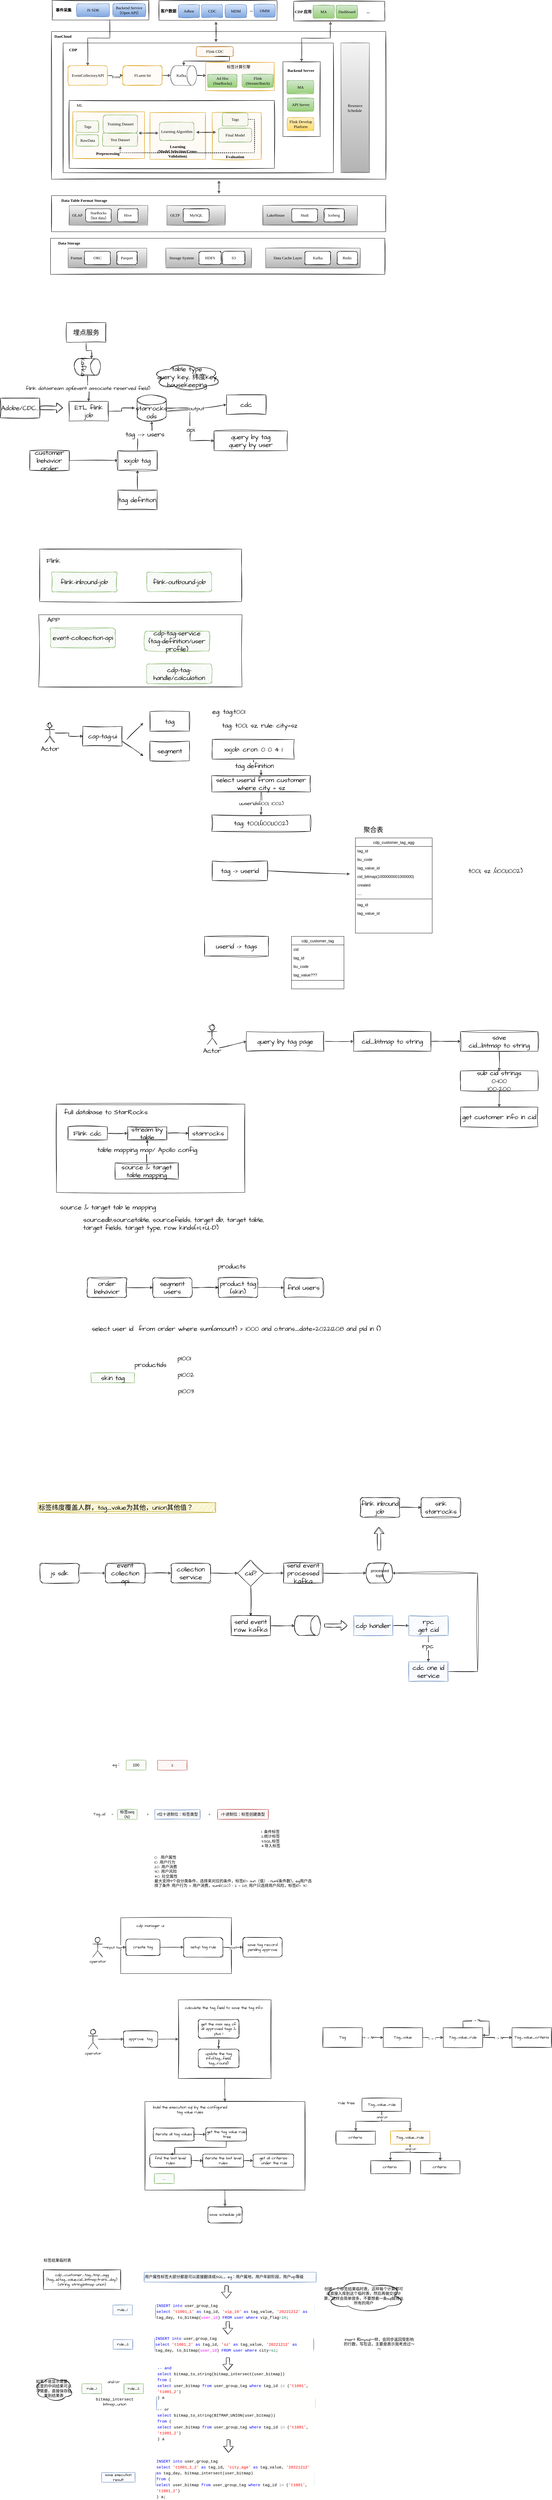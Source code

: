 <mxfile version="20.6.2" type="github">
  <diagram id="YJtl5HTyZOLG68UvCM0n" name="第 1 页">
    <mxGraphModel dx="1018" dy="-474" grid="1" gridSize="10" guides="1" tooltips="1" connect="1" arrows="1" fold="1" page="1" pageScale="1" pageWidth="827" pageHeight="1169" math="0" shadow="0">
      <root>
        <mxCell id="0" />
        <mxCell id="1" parent="0" />
        <mxCell id="1AQMSCd6CBkvp_HDMmEK-28" value="" style="rounded=0;whiteSpace=wrap;html=1;sketch=1;fontFamily=Architects Daughter;fontSource=https%3A%2F%2Ffonts.googleapis.com%2Fcss%3Ffamily%3DArchitects%2BDaughter;" vertex="1" parent="1">
          <mxGeometry x="571.25" y="7740" width="338" height="170" as="geometry" />
        </mxCell>
        <mxCell id="IY-IGesfJMvV184KqPkw-102" value="" style="rounded=0;whiteSpace=wrap;html=1;sketch=1;hachureGap=4;jiggle=2;fontFamily=Architects Daughter;fontSource=https%3A%2F%2Ffonts.googleapis.com%2Fcss%3Ffamily%3DArchitects%2BDaughter;fontSize=20;" parent="1" vertex="1">
          <mxGeometry x="375" y="5261" width="575" height="269" as="geometry" />
        </mxCell>
        <mxCell id="HF32aqo9pS53ZTFzaLPI-163" value="" style="rounded=0;whiteSpace=wrap;html=1;sketch=1;fontFamily=Comic Sans MS;gradientColor=none;" parent="1" vertex="1">
          <mxGeometry x="360" y="2493" width="1020" height="110" as="geometry" />
        </mxCell>
        <mxCell id="HF32aqo9pS53ZTFzaLPI-48" value="" style="rounded=0;whiteSpace=wrap;html=1;sketch=1;fontFamily=Comic Sans MS;gradientColor=none;" parent="1" vertex="1">
          <mxGeometry x="360" y="1993" width="1020" height="450" as="geometry" />
        </mxCell>
        <mxCell id="HF32aqo9pS53ZTFzaLPI-58" value="" style="rounded=0;whiteSpace=wrap;html=1;sketch=1;fontFamily=Comic Sans MS;gradientColor=none;" parent="1" vertex="1">
          <mxGeometry x="395.5" y="2028" width="824.5" height="395" as="geometry" />
        </mxCell>
        <mxCell id="HF32aqo9pS53ZTFzaLPI-120" style="edgeStyle=orthogonalEdgeStyle;rounded=0;sketch=1;orthogonalLoop=1;jettySize=auto;html=1;exitX=0.5;exitY=1;exitDx=0;exitDy=0;entryX=0.5;entryY=0;entryDx=0;entryDy=0;fontFamily=Comic Sans MS;" parent="1" source="HF32aqo9pS53ZTFzaLPI-54" target="HF32aqo9pS53ZTFzaLPI-60" edge="1">
          <mxGeometry relative="1" as="geometry">
            <Array as="points">
              <mxPoint x="538" y="2013" />
              <mxPoint x="471" y="2013" />
            </Array>
          </mxGeometry>
        </mxCell>
        <mxCell id="HF32aqo9pS53ZTFzaLPI-54" value="" style="rounded=0;whiteSpace=wrap;html=1;sketch=1;fontFamily=Comic Sans MS;gradientColor=none;" parent="1" vertex="1">
          <mxGeometry x="362" y="1898" width="295" height="60" as="geometry" />
        </mxCell>
        <mxCell id="HF32aqo9pS53ZTFzaLPI-55" value="事件采集" style="text;html=1;strokeColor=none;fillColor=none;align=center;verticalAlign=middle;whiteSpace=wrap;rounded=0;sketch=1;fontFamily=Comic Sans MS;fontStyle=1" parent="1" vertex="1">
          <mxGeometry x="367" y="1913" width="60" height="30" as="geometry" />
        </mxCell>
        <mxCell id="HF32aqo9pS53ZTFzaLPI-56" value="JS SDK" style="rounded=1;whiteSpace=wrap;html=1;sketch=1;fontFamily=Comic Sans MS;fillColor=#dae8fc;strokeColor=#6c8ebf;gradientColor=#7ea6e0;" parent="1" vertex="1">
          <mxGeometry x="437" y="1908" width="100" height="40" as="geometry" />
        </mxCell>
        <mxCell id="HF32aqo9pS53ZTFzaLPI-57" value="Backend Service&lt;br&gt;（Open API）" style="rounded=1;whiteSpace=wrap;html=1;sketch=1;fontFamily=Comic Sans MS;fillColor=#dae8fc;strokeColor=#6c8ebf;gradientColor=#7ea6e0;" parent="1" vertex="1">
          <mxGeometry x="547" y="1908" width="100" height="40" as="geometry" />
        </mxCell>
        <mxCell id="HF32aqo9pS53ZTFzaLPI-59" value="CDP" style="text;html=1;strokeColor=none;fillColor=none;align=center;verticalAlign=middle;whiteSpace=wrap;rounded=0;sketch=1;fontFamily=Comic Sans MS;fontStyle=1" parent="1" vertex="1">
          <mxGeometry x="395.5" y="2034" width="60" height="30" as="geometry" />
        </mxCell>
        <mxCell id="HF32aqo9pS53ZTFzaLPI-62" value="" style="edgeStyle=orthogonalEdgeStyle;rounded=0;sketch=1;orthogonalLoop=1;jettySize=auto;html=1;fontFamily=Comic Sans MS;" parent="1" source="HF32aqo9pS53ZTFzaLPI-60" target="HF32aqo9pS53ZTFzaLPI-61" edge="1">
          <mxGeometry relative="1" as="geometry" />
        </mxCell>
        <mxCell id="HF32aqo9pS53ZTFzaLPI-63" value="Event" style="edgeLabel;html=1;align=center;verticalAlign=middle;resizable=0;points=[];fontFamily=Comic Sans MS;sketch=1;" parent="HF32aqo9pS53ZTFzaLPI-62" vertex="1" connectable="0">
          <mxGeometry x="0.107" y="-4" relative="1" as="geometry">
            <mxPoint as="offset" />
          </mxGeometry>
        </mxCell>
        <mxCell id="HF32aqo9pS53ZTFzaLPI-60" value="EventCollectoryAPI" style="rounded=1;whiteSpace=wrap;html=1;sketch=1;fontFamily=Comic Sans MS;fillColor=#ffe6cc;strokeColor=#d79b00;" parent="1" vertex="1">
          <mxGeometry x="410.5" y="2097" width="120" height="60" as="geometry" />
        </mxCell>
        <mxCell id="HF32aqo9pS53ZTFzaLPI-68" value="" style="edgeStyle=orthogonalEdgeStyle;rounded=0;sketch=1;orthogonalLoop=1;jettySize=auto;html=1;fontFamily=Comic Sans MS;" parent="1" source="HF32aqo9pS53ZTFzaLPI-61" target="HF32aqo9pS53ZTFzaLPI-67" edge="1">
          <mxGeometry relative="1" as="geometry" />
        </mxCell>
        <mxCell id="HF32aqo9pS53ZTFzaLPI-61" value="FLuent bit" style="whiteSpace=wrap;html=1;fontFamily=Comic Sans MS;rounded=1;sketch=1;fillColor=#ffe6cc;strokeColor=#d79b00;" parent="1" vertex="1">
          <mxGeometry x="577.5" y="2097" width="120" height="60" as="geometry" />
        </mxCell>
        <mxCell id="HF32aqo9pS53ZTFzaLPI-71" value="" style="edgeStyle=orthogonalEdgeStyle;rounded=0;sketch=1;orthogonalLoop=1;jettySize=auto;html=1;fontFamily=Comic Sans MS;" parent="1" source="HF32aqo9pS53ZTFzaLPI-67" edge="1">
          <mxGeometry relative="1" as="geometry">
            <mxPoint x="831.5" y="2127" as="targetPoint" />
          </mxGeometry>
        </mxCell>
        <mxCell id="HF32aqo9pS53ZTFzaLPI-67" value="" style="shape=cylinder3;whiteSpace=wrap;html=1;boundedLbl=1;backgroundOutline=1;size=15;rounded=0;sketch=1;fontFamily=Comic Sans MS;rotation=90;fillColor=#f5f5f5;fontColor=#333333;strokeColor=#666666;" parent="1" vertex="1">
          <mxGeometry x="733.5" y="2087" width="60" height="80" as="geometry" />
        </mxCell>
        <mxCell id="HF32aqo9pS53ZTFzaLPI-69" value="Kafka" style="text;html=1;strokeColor=none;fillColor=none;align=center;verticalAlign=middle;whiteSpace=wrap;rounded=0;sketch=1;fontFamily=Comic Sans MS;" parent="1" vertex="1">
          <mxGeometry x="734" y="2112" width="44" height="30" as="geometry" />
        </mxCell>
        <mxCell id="HF32aqo9pS53ZTFzaLPI-80" value="" style="rounded=0;whiteSpace=wrap;html=1;sketch=1;fontFamily=Comic Sans MS;fillColor=#f5f5f5;strokeColor=#666666;gradientColor=#b3b3b3;" parent="1" vertex="1">
          <mxGeometry x="414" y="2523" width="240" height="60" as="geometry" />
        </mxCell>
        <mxCell id="HF32aqo9pS53ZTFzaLPI-81" value="OLAP" style="text;html=1;strokeColor=none;fillColor=none;align=center;verticalAlign=middle;whiteSpace=wrap;rounded=0;sketch=1;fontFamily=Comic Sans MS;" parent="1" vertex="1">
          <mxGeometry x="409" y="2538" width="60" height="30" as="geometry" />
        </mxCell>
        <mxCell id="HF32aqo9pS53ZTFzaLPI-82" value="StarRocks&lt;br&gt;（hot data）" style="whiteSpace=wrap;html=1;fontFamily=Comic Sans MS;rounded=1;sketch=1;" parent="1" vertex="1">
          <mxGeometry x="464" y="2533" width="78.5" height="40" as="geometry" />
        </mxCell>
        <mxCell id="HF32aqo9pS53ZTFzaLPI-105" value="" style="rounded=0;whiteSpace=wrap;html=1;sketch=1;fontFamily=Comic Sans MS;gradientColor=none;" parent="1" vertex="1">
          <mxGeometry x="688" y="1899" width="360" height="60" as="geometry" />
        </mxCell>
        <mxCell id="HF32aqo9pS53ZTFzaLPI-106" value="客户数据" style="text;html=1;strokeColor=none;fillColor=none;align=center;verticalAlign=middle;whiteSpace=wrap;rounded=0;sketch=1;fontFamily=Comic Sans MS;fontStyle=1" parent="1" vertex="1">
          <mxGeometry x="687" y="1916" width="60" height="30" as="geometry" />
        </mxCell>
        <mxCell id="HF32aqo9pS53ZTFzaLPI-107" value="Adboe" style="rounded=1;whiteSpace=wrap;html=1;sketch=1;fontFamily=Comic Sans MS;fillColor=#dae8fc;strokeColor=#6c8ebf;gradientColor=#7ea6e0;" parent="1" vertex="1">
          <mxGeometry x="747" y="1911" width="65" height="40" as="geometry" />
        </mxCell>
        <mxCell id="HF32aqo9pS53ZTFzaLPI-111" value="CDC" style="rounded=1;whiteSpace=wrap;html=1;sketch=1;fontFamily=Comic Sans MS;fillColor=#dae8fc;strokeColor=#6c8ebf;gradientColor=#7ea6e0;" parent="1" vertex="1">
          <mxGeometry x="817.5" y="1911" width="65" height="40" as="geometry" />
        </mxCell>
        <mxCell id="HF32aqo9pS53ZTFzaLPI-114" value="MDM" style="rounded=1;whiteSpace=wrap;html=1;sketch=1;fontFamily=Comic Sans MS;fillColor=#dae8fc;strokeColor=#6c8ebf;gradientColor=#7ea6e0;" parent="1" vertex="1">
          <mxGeometry x="890" y="1911" width="65" height="40" as="geometry" />
        </mxCell>
        <mxCell id="HF32aqo9pS53ZTFzaLPI-115" value="OMM" style="rounded=1;whiteSpace=wrap;html=1;sketch=1;fontFamily=Comic Sans MS;gradientColor=#7ea6e0;fillColor=#dae8fc;strokeColor=#6c8ebf;" parent="1" vertex="1">
          <mxGeometry x="978" y="1910" width="65" height="40" as="geometry" />
        </mxCell>
        <mxCell id="HF32aqo9pS53ZTFzaLPI-116" value="..." style="text;html=1;align=center;verticalAlign=middle;whiteSpace=wrap;rounded=0;sketch=1;fontFamily=Comic Sans MS;fontStyle=1;" parent="1" vertex="1">
          <mxGeometry x="940" y="1913" width="60" height="30" as="geometry" />
        </mxCell>
        <mxCell id="HF32aqo9pS53ZTFzaLPI-117" value="Flink CDC" style="whiteSpace=wrap;html=1;fontFamily=Comic Sans MS;rounded=1;sketch=1;fillColor=#fad7ac;strokeColor=#b46504;" parent="1" vertex="1">
          <mxGeometry x="801.75" y="2039" width="112.75" height="30" as="geometry" />
        </mxCell>
        <mxCell id="HF32aqo9pS53ZTFzaLPI-124" value="" style="rounded=0;whiteSpace=wrap;html=1;sketch=1;fontFamily=Comic Sans MS;fillColor=#ffe6cc;strokeColor=#d79b00;" parent="1" vertex="1">
          <mxGeometry x="830" y="2087" width="210" height="86" as="geometry" />
        </mxCell>
        <mxCell id="HF32aqo9pS53ZTFzaLPI-125" value="标签计算引擎" style="text;html=1;strokeColor=none;fillColor=none;align=center;verticalAlign=middle;whiteSpace=wrap;rounded=0;sketch=1;fontFamily=Comic Sans MS;" parent="1" vertex="1">
          <mxGeometry x="881" y="2085" width="100" height="32.5" as="geometry" />
        </mxCell>
        <mxCell id="HF32aqo9pS53ZTFzaLPI-126" value="Ad Hoc&lt;br&gt;(StarRocks)" style="whiteSpace=wrap;html=1;fontFamily=Comic Sans MS;rounded=1;sketch=1;fillColor=#d5e8d4;strokeColor=#82b366;gradientColor=#97d077;" parent="1" vertex="1">
          <mxGeometry x="836.5" y="2123.25" width="90" height="40" as="geometry" />
        </mxCell>
        <mxCell id="HF32aqo9pS53ZTFzaLPI-147" value="" style="rounded=0;whiteSpace=wrap;html=1;sketch=1;fontFamily=Comic Sans MS;gradientColor=none;" parent="1" vertex="1">
          <mxGeometry x="414" y="2203" width="626" height="207" as="geometry" />
        </mxCell>
        <mxCell id="HF32aqo9pS53ZTFzaLPI-127" value="Flink&lt;br&gt;(Stream/Batch)" style="whiteSpace=wrap;html=1;fontFamily=Comic Sans MS;rounded=1;sketch=1;fillColor=#d5e8d4;strokeColor=#82b366;gradientColor=#97d077;" parent="1" vertex="1">
          <mxGeometry x="941.5" y="2123.25" width="95" height="40" as="geometry" />
        </mxCell>
        <mxCell id="HF32aqo9pS53ZTFzaLPI-128" value="" style="rounded=0;whiteSpace=wrap;html=1;sketch=1;fontFamily=Comic Sans MS;fillColor=#ffe6cc;strokeColor=#d79b00;" parent="1" vertex="1">
          <mxGeometry x="425" y="2237.5" width="219" height="142.5" as="geometry" />
        </mxCell>
        <mxCell id="HF32aqo9pS53ZTFzaLPI-129" value="Tags" style="whiteSpace=wrap;html=1;fontFamily=Comic Sans MS;rounded=1;sketch=1;fillColor=#d5e8d4;strokeColor=#82b366;" parent="1" vertex="1">
          <mxGeometry x="435.5" y="2265" width="68.5" height="35" as="geometry" />
        </mxCell>
        <mxCell id="HF32aqo9pS53ZTFzaLPI-130" value="RawData" style="whiteSpace=wrap;html=1;fontFamily=Comic Sans MS;rounded=1;sketch=1;fillColor=#d5e8d4;strokeColor=#82b366;" parent="1" vertex="1">
          <mxGeometry x="435.5" y="2307.5" width="68.5" height="35" as="geometry" />
        </mxCell>
        <mxCell id="HF32aqo9pS53ZTFzaLPI-131" value="Training Dataset" style="whiteSpace=wrap;html=1;fontFamily=Comic Sans MS;rounded=1;sketch=1;fillColor=#d5e8d4;strokeColor=#82b366;" parent="1" vertex="1">
          <mxGeometry x="517.75" y="2247.5" width="105" height="55" as="geometry" />
        </mxCell>
        <mxCell id="HF32aqo9pS53ZTFzaLPI-132" value="Test Dataset" style="whiteSpace=wrap;html=1;fontFamily=Comic Sans MS;rounded=1;sketch=1;fillColor=#d5e8d4;strokeColor=#82b366;" parent="1" vertex="1">
          <mxGeometry x="516" y="2302.5" width="106.75" height="40" as="geometry" />
        </mxCell>
        <mxCell id="HF32aqo9pS53ZTFzaLPI-133" value="Preprocessing" style="text;html=1;strokeColor=none;fillColor=none;align=center;verticalAlign=middle;whiteSpace=wrap;rounded=0;sketch=1;fontFamily=Comic Sans MS;fontStyle=1" parent="1" vertex="1">
          <mxGeometry x="501.5" y="2350" width="60" height="30" as="geometry" />
        </mxCell>
        <mxCell id="HF32aqo9pS53ZTFzaLPI-134" value="" style="rounded=0;whiteSpace=wrap;html=1;sketch=1;fontFamily=Comic Sans MS;fillColor=#ffe6cc;strokeColor=#d79b00;" parent="1" vertex="1">
          <mxGeometry x="660.5" y="2240" width="169.5" height="142.5" as="geometry" />
        </mxCell>
        <mxCell id="HF32aqo9pS53ZTFzaLPI-135" value="Learning Algorithm" style="whiteSpace=wrap;html=1;fontFamily=Comic Sans MS;rounded=1;sketch=1;fillColor=#d5e8d4;strokeColor=#82b366;" parent="1" vertex="1">
          <mxGeometry x="689.5" y="2270" width="105" height="55" as="geometry" />
        </mxCell>
        <mxCell id="HF32aqo9pS53ZTFzaLPI-136" value="Learning&lt;br&gt;(Model Selection/Cross-Validation)" style="text;html=1;strokeColor=none;fillColor=none;align=center;verticalAlign=middle;whiteSpace=wrap;rounded=0;sketch=1;fontFamily=Comic Sans MS;fontStyle=1" parent="1" vertex="1">
          <mxGeometry x="671.25" y="2342.5" width="148" height="30" as="geometry" />
        </mxCell>
        <mxCell id="HF32aqo9pS53ZTFzaLPI-138" value="" style="rounded=0;whiteSpace=wrap;html=1;sketch=1;fontFamily=Comic Sans MS;fillColor=#ffe6cc;strokeColor=#d79b00;" parent="1" vertex="1">
          <mxGeometry x="850" y="2240" width="150" height="142.5" as="geometry" />
        </mxCell>
        <mxCell id="HF32aqo9pS53ZTFzaLPI-145" style="edgeStyle=orthogonalEdgeStyle;rounded=0;sketch=1;orthogonalLoop=1;jettySize=auto;html=1;exitX=1;exitY=0.5;exitDx=0;exitDy=0;entryX=0.5;entryY=1;entryDx=0;entryDy=0;dashed=1;fontFamily=Comic Sans MS;fontStyle=1;strokeWidth=1;" parent="1" source="HF32aqo9pS53ZTFzaLPI-141" target="HF32aqo9pS53ZTFzaLPI-132" edge="1">
          <mxGeometry relative="1" as="geometry" />
        </mxCell>
        <mxCell id="HF32aqo9pS53ZTFzaLPI-139" value="Final Model" style="whiteSpace=wrap;html=1;fontFamily=Comic Sans MS;rounded=1;sketch=1;fillColor=#d5e8d4;strokeColor=#82b366;" parent="1" vertex="1">
          <mxGeometry x="869.75" y="2287.5" width="101" height="42.5" as="geometry" />
        </mxCell>
        <mxCell id="HF32aqo9pS53ZTFzaLPI-140" value="Evaluation" style="text;html=1;strokeColor=none;fillColor=none;align=center;verticalAlign=middle;whiteSpace=wrap;rounded=0;sketch=1;fontFamily=Comic Sans MS;fontStyle=1" parent="1" vertex="1">
          <mxGeometry x="860.25" y="2360" width="120" height="30" as="geometry" />
        </mxCell>
        <mxCell id="HF32aqo9pS53ZTFzaLPI-141" value="Tags" style="whiteSpace=wrap;html=1;fontFamily=Comic Sans MS;rounded=1;sketch=1;fillColor=#d5e8d4;strokeColor=#82b366;" parent="1" vertex="1">
          <mxGeometry x="881" y="2241" width="78.5" height="40" as="geometry" />
        </mxCell>
        <mxCell id="HF32aqo9pS53ZTFzaLPI-148" value="ML" style="text;html=1;strokeColor=none;fillColor=none;align=center;verticalAlign=middle;whiteSpace=wrap;rounded=0;sketch=1;fontFamily=Comic Sans MS;" parent="1" vertex="1">
          <mxGeometry x="416" y="2203" width="60" height="30" as="geometry" />
        </mxCell>
        <mxCell id="HF32aqo9pS53ZTFzaLPI-150" value="" style="endArrow=classic;html=1;rounded=0;sketch=1;strokeWidth=1;fontFamily=Comic Sans MS;exitX=0.5;exitY=1;exitDx=0;exitDy=0;entryX=0;entryY=0.5;entryDx=0;entryDy=0;entryPerimeter=0;edgeStyle=orthogonalEdgeStyle;" parent="1" source="HF32aqo9pS53ZTFzaLPI-117" target="HF32aqo9pS53ZTFzaLPI-67" edge="1">
          <mxGeometry width="50" height="50" relative="1" as="geometry">
            <mxPoint x="760" y="2123" as="sourcePoint" />
            <mxPoint x="810" y="2073" as="targetPoint" />
            <Array as="points">
              <mxPoint x="903" y="2083" />
              <mxPoint x="764" y="2083" />
            </Array>
          </mxGeometry>
        </mxCell>
        <mxCell id="HF32aqo9pS53ZTFzaLPI-151" value="" style="rounded=0;whiteSpace=wrap;html=1;sketch=1;fontFamily=Comic Sans MS;" parent="1" vertex="1">
          <mxGeometry x="1066" y="2085" width="114" height="228" as="geometry" />
        </mxCell>
        <mxCell id="HF32aqo9pS53ZTFzaLPI-152" value="Backend Server" style="text;html=1;strokeColor=none;fillColor=none;align=center;verticalAlign=middle;whiteSpace=wrap;rounded=0;sketch=1;fontFamily=Comic Sans MS;fontStyle=1" parent="1" vertex="1">
          <mxGeometry x="1049.25" y="2097" width="143.5" height="30" as="geometry" />
        </mxCell>
        <mxCell id="HF32aqo9pS53ZTFzaLPI-153" value="MA" style="rounded=1;whiteSpace=wrap;html=1;sketch=1;fontFamily=Comic Sans MS;fillColor=#d5e8d4;strokeColor=#82b366;gradientColor=#97d077;" parent="1" vertex="1">
          <mxGeometry x="1078.5" y="2142" width="81.5" height="41" as="geometry" />
        </mxCell>
        <mxCell id="HF32aqo9pS53ZTFzaLPI-154" value="API Server" style="rounded=1;whiteSpace=wrap;html=1;sketch=1;fontFamily=Comic Sans MS;fillColor=#d5e8d4;strokeColor=#82b366;gradientColor=#97d077;" parent="1" vertex="1">
          <mxGeometry x="1079.5" y="2196" width="80.5" height="40" as="geometry" />
        </mxCell>
        <mxCell id="HF32aqo9pS53ZTFzaLPI-156" value="" style="endArrow=classic;startArrow=classic;html=1;rounded=0;sketch=1;strokeWidth=1;fontFamily=Comic Sans MS;" parent="1" edge="1">
          <mxGeometry width="50" height="50" relative="1" as="geometry">
            <mxPoint x="862" y="2025" as="sourcePoint" />
            <mxPoint x="862" y="1963" as="targetPoint" />
            <Array as="points">
              <mxPoint x="862" y="2025" />
            </Array>
          </mxGeometry>
        </mxCell>
        <mxCell id="HF32aqo9pS53ZTFzaLPI-161" value="DaoCloud" style="text;html=1;strokeColor=none;fillColor=none;align=center;verticalAlign=middle;whiteSpace=wrap;rounded=0;sketch=1;fontFamily=Comic Sans MS;fontStyle=1" parent="1" vertex="1">
          <mxGeometry x="365" y="1993" width="60" height="30" as="geometry" />
        </mxCell>
        <mxCell id="HF32aqo9pS53ZTFzaLPI-165" value="Data Table Format Storage" style="text;html=1;strokeColor=none;fillColor=none;align=center;verticalAlign=middle;whiteSpace=wrap;rounded=0;sketch=1;fontFamily=Comic Sans MS;fontStyle=1" parent="1" vertex="1">
          <mxGeometry x="370" y="2493" width="180" height="30" as="geometry" />
        </mxCell>
        <mxCell id="HF32aqo9pS53ZTFzaLPI-172" value="Hive" style="whiteSpace=wrap;html=1;fontFamily=Comic Sans MS;rounded=1;sketch=1;" parent="1" vertex="1">
          <mxGeometry x="562.31" y="2533" width="62.12" height="40" as="geometry" />
        </mxCell>
        <mxCell id="HF32aqo9pS53ZTFzaLPI-181" value="" style="rounded=0;whiteSpace=wrap;html=1;sketch=1;fontFamily=Comic Sans MS;gradientColor=none;" parent="1" vertex="1">
          <mxGeometry x="1099" y="1901" width="278" height="60" as="geometry" />
        </mxCell>
        <mxCell id="HF32aqo9pS53ZTFzaLPI-182" value="CDP 应用" style="text;html=1;strokeColor=none;fillColor=none;align=center;verticalAlign=middle;whiteSpace=wrap;rounded=0;sketch=1;fontFamily=Comic Sans MS;fontStyle=1" parent="1" vertex="1">
          <mxGeometry x="1098" y="1918" width="60" height="30" as="geometry" />
        </mxCell>
        <mxCell id="HF32aqo9pS53ZTFzaLPI-183" value="MA" style="rounded=1;whiteSpace=wrap;html=1;sketch=1;fontFamily=Comic Sans MS;fillColor=#d5e8d4;strokeColor=#82b366;gradientColor=#97d077;" parent="1" vertex="1">
          <mxGeometry x="1158" y="1913" width="65" height="40" as="geometry" />
        </mxCell>
        <mxCell id="HF32aqo9pS53ZTFzaLPI-184" value="Dashboard" style="rounded=1;whiteSpace=wrap;html=1;sketch=1;fontFamily=Comic Sans MS;fillColor=#d5e8d4;strokeColor=#82b366;gradientColor=#97d077;" parent="1" vertex="1">
          <mxGeometry x="1228.5" y="1913" width="65" height="40" as="geometry" />
        </mxCell>
        <mxCell id="HF32aqo9pS53ZTFzaLPI-187" value="..." style="text;html=1;strokeColor=none;fillColor=none;align=center;verticalAlign=middle;whiteSpace=wrap;rounded=0;sketch=1;fontFamily=Comic Sans MS;fontStyle=1" parent="1" vertex="1">
          <mxGeometry x="1295.75" y="1918" width="60" height="30" as="geometry" />
        </mxCell>
        <mxCell id="HF32aqo9pS53ZTFzaLPI-195" value="" style="endArrow=classic;startArrow=classic;html=1;rounded=0;sketch=1;strokeWidth=1;fontFamily=Comic Sans MS;" parent="1" edge="1">
          <mxGeometry width="50" height="50" relative="1" as="geometry">
            <mxPoint x="871" y="2487" as="sourcePoint" />
            <mxPoint x="871" y="2447" as="targetPoint" />
          </mxGeometry>
        </mxCell>
        <mxCell id="HF32aqo9pS53ZTFzaLPI-199" value="Flink Develop&lt;br&gt;Platform" style="rounded=1;whiteSpace=wrap;html=1;sketch=1;fontFamily=Comic Sans MS;fillColor=#fff2cc;strokeColor=#d6b656;gradientColor=#ffd966;" parent="1" vertex="1">
          <mxGeometry x="1079.5" y="2255" width="80.5" height="40" as="geometry" />
        </mxCell>
        <mxCell id="HF32aqo9pS53ZTFzaLPI-201" value="Resource Schedule&amp;nbsp;" style="rounded=0;whiteSpace=wrap;html=1;sketch=1;fontFamily=Comic Sans MS;gradientColor=#b3b3b3;fillColor=#f5f5f5;strokeColor=#666666;" parent="1" vertex="1">
          <mxGeometry x="1243" y="2028" width="87" height="395" as="geometry" />
        </mxCell>
        <mxCell id="HF32aqo9pS53ZTFzaLPI-204" value="" style="endArrow=classic;startArrow=classic;html=1;rounded=0;sketch=1;strokeWidth=1;fontFamily=Comic Sans MS;edgeStyle=orthogonalEdgeStyle;exitX=0.5;exitY=0;exitDx=0;exitDy=0;entryX=0.403;entryY=1.033;entryDx=0;entryDy=0;entryPerimeter=0;" parent="1" source="HF32aqo9pS53ZTFzaLPI-151" target="HF32aqo9pS53ZTFzaLPI-181" edge="1">
          <mxGeometry width="50" height="50" relative="1" as="geometry">
            <mxPoint x="1117" y="2078" as="sourcePoint" />
            <mxPoint x="1230" y="1973" as="targetPoint" />
            <Array as="points">
              <mxPoint x="1123" y="2013" />
              <mxPoint x="1211" y="2013" />
            </Array>
          </mxGeometry>
        </mxCell>
        <mxCell id="HF32aqo9pS53ZTFzaLPI-205" value="" style="rounded=0;whiteSpace=wrap;html=1;sketch=1;fontFamily=Comic Sans MS;fillColor=#f5f5f5;strokeColor=#666666;gradientColor=#b3b3b3;" parent="1" vertex="1">
          <mxGeometry x="712" y="2523" width="178" height="60" as="geometry" />
        </mxCell>
        <mxCell id="HF32aqo9pS53ZTFzaLPI-206" value="OLTP" style="text;html=1;strokeColor=none;fillColor=none;align=center;verticalAlign=middle;whiteSpace=wrap;rounded=0;sketch=1;fontFamily=Comic Sans MS;" parent="1" vertex="1">
          <mxGeometry x="707" y="2538" width="60" height="30" as="geometry" />
        </mxCell>
        <mxCell id="HF32aqo9pS53ZTFzaLPI-207" value="MySQL" style="whiteSpace=wrap;html=1;fontFamily=Comic Sans MS;rounded=1;sketch=1;" parent="1" vertex="1">
          <mxGeometry x="762" y="2533" width="78.5" height="40" as="geometry" />
        </mxCell>
        <mxCell id="HF32aqo9pS53ZTFzaLPI-209" value="" style="rounded=0;whiteSpace=wrap;html=1;sketch=1;fontFamily=Comic Sans MS;fillColor=#f5f5f5;strokeColor=#666666;gradientColor=#b3b3b3;" parent="1" vertex="1">
          <mxGeometry x="1005.0" y="2523" width="288.5" height="60" as="geometry" />
        </mxCell>
        <mxCell id="HF32aqo9pS53ZTFzaLPI-210" value="LakeHouse" style="text;html=1;strokeColor=none;fillColor=none;align=center;verticalAlign=middle;whiteSpace=wrap;rounded=0;sketch=1;fontFamily=Comic Sans MS;" parent="1" vertex="1">
          <mxGeometry x="1013.5" y="2538" width="60" height="30" as="geometry" />
        </mxCell>
        <mxCell id="HF32aqo9pS53ZTFzaLPI-211" value="Hudi" style="whiteSpace=wrap;html=1;fontFamily=Comic Sans MS;rounded=1;sketch=1;" parent="1" vertex="1">
          <mxGeometry x="1093.07" y="2533" width="78.5" height="40" as="geometry" />
        </mxCell>
        <mxCell id="HF32aqo9pS53ZTFzaLPI-212" value="Iceberg" style="whiteSpace=wrap;html=1;fontFamily=Comic Sans MS;rounded=1;sketch=1;" parent="1" vertex="1">
          <mxGeometry x="1191.38" y="2533" width="62.12" height="40" as="geometry" />
        </mxCell>
        <mxCell id="HF32aqo9pS53ZTFzaLPI-213" value="" style="rounded=0;whiteSpace=wrap;html=1;sketch=1;fontFamily=Comic Sans MS;gradientColor=none;" parent="1" vertex="1">
          <mxGeometry x="357" y="2623" width="1020" height="110" as="geometry" />
        </mxCell>
        <mxCell id="HF32aqo9pS53ZTFzaLPI-214" value="" style="rounded=0;whiteSpace=wrap;html=1;sketch=1;fontFamily=Comic Sans MS;fillColor=#f5f5f5;strokeColor=#666666;gradientColor=#b3b3b3;" parent="1" vertex="1">
          <mxGeometry x="411" y="2653" width="240" height="60" as="geometry" />
        </mxCell>
        <mxCell id="HF32aqo9pS53ZTFzaLPI-215" value="Format" style="text;html=1;strokeColor=none;fillColor=none;align=center;verticalAlign=middle;whiteSpace=wrap;rounded=0;sketch=1;fontFamily=Comic Sans MS;" parent="1" vertex="1">
          <mxGeometry x="406" y="2668" width="60" height="30" as="geometry" />
        </mxCell>
        <mxCell id="HF32aqo9pS53ZTFzaLPI-216" value="ORC" style="whiteSpace=wrap;html=1;fontFamily=Comic Sans MS;rounded=1;sketch=1;" parent="1" vertex="1">
          <mxGeometry x="461" y="2663" width="78.5" height="40" as="geometry" />
        </mxCell>
        <mxCell id="HF32aqo9pS53ZTFzaLPI-217" value="Data Storage" style="text;html=1;strokeColor=none;fillColor=none;align=center;verticalAlign=middle;whiteSpace=wrap;rounded=0;sketch=1;fontFamily=Comic Sans MS;fontStyle=1" parent="1" vertex="1">
          <mxGeometry x="324" y="2623" width="180" height="30" as="geometry" />
        </mxCell>
        <mxCell id="HF32aqo9pS53ZTFzaLPI-218" value="Parquet" style="whiteSpace=wrap;html=1;fontFamily=Comic Sans MS;rounded=1;sketch=1;" parent="1" vertex="1">
          <mxGeometry x="559.31" y="2663" width="62.12" height="40" as="geometry" />
        </mxCell>
        <mxCell id="HF32aqo9pS53ZTFzaLPI-219" value="" style="rounded=0;whiteSpace=wrap;html=1;sketch=1;fontFamily=Comic Sans MS;fillColor=#f5f5f5;strokeColor=#666666;gradientColor=#b3b3b3;" parent="1" vertex="1">
          <mxGeometry x="709" y="2653" width="261" height="60" as="geometry" />
        </mxCell>
        <mxCell id="HF32aqo9pS53ZTFzaLPI-220" value="Storage System" style="text;html=1;strokeColor=none;fillColor=none;align=center;verticalAlign=middle;whiteSpace=wrap;rounded=0;sketch=1;fontFamily=Comic Sans MS;" parent="1" vertex="1">
          <mxGeometry x="704" y="2668" width="106" height="30" as="geometry" />
        </mxCell>
        <mxCell id="HF32aqo9pS53ZTFzaLPI-221" value="HDFS" style="whiteSpace=wrap;html=1;fontFamily=Comic Sans MS;rounded=1;sketch=1;" parent="1" vertex="1">
          <mxGeometry x="810" y="2663" width="68" height="40" as="geometry" />
        </mxCell>
        <mxCell id="HF32aqo9pS53ZTFzaLPI-222" value="" style="rounded=0;whiteSpace=wrap;html=1;sketch=1;fontFamily=Comic Sans MS;fillColor=#f5f5f5;strokeColor=#666666;gradientColor=#b3b3b3;" parent="1" vertex="1">
          <mxGeometry x="1013.5" y="2653" width="288.5" height="60" as="geometry" />
        </mxCell>
        <mxCell id="HF32aqo9pS53ZTFzaLPI-223" value="Data Cache Layer" style="text;html=1;strokeColor=none;fillColor=none;align=center;verticalAlign=middle;whiteSpace=wrap;rounded=0;sketch=1;fontFamily=Comic Sans MS;" parent="1" vertex="1">
          <mxGeometry x="1022" y="2668" width="117.5" height="30" as="geometry" />
        </mxCell>
        <mxCell id="HF32aqo9pS53ZTFzaLPI-224" value="Kafka" style="whiteSpace=wrap;html=1;fontFamily=Comic Sans MS;rounded=1;sketch=1;" parent="1" vertex="1">
          <mxGeometry x="1133.07" y="2663" width="78.5" height="40" as="geometry" />
        </mxCell>
        <mxCell id="HF32aqo9pS53ZTFzaLPI-225" value="Redis" style="whiteSpace=wrap;html=1;fontFamily=Comic Sans MS;rounded=1;sketch=1;" parent="1" vertex="1">
          <mxGeometry x="1231.38" y="2663" width="62.12" height="40" as="geometry" />
        </mxCell>
        <mxCell id="HF32aqo9pS53ZTFzaLPI-226" value="S3" style="whiteSpace=wrap;html=1;fontFamily=Comic Sans MS;rounded=1;sketch=1;" parent="1" vertex="1">
          <mxGeometry x="882" y="2663" width="68" height="40" as="geometry" />
        </mxCell>
        <mxCell id="HF32aqo9pS53ZTFzaLPI-227" value="" style="endArrow=classic;startArrow=classic;html=1;rounded=0;sketch=1;strokeWidth=1;fontFamily=Comic Sans MS;" parent="1" edge="1">
          <mxGeometry width="50" height="50" relative="1" as="geometry">
            <mxPoint x="626" y="2302.5" as="sourcePoint" />
            <mxPoint x="686" y="2302.5" as="targetPoint" />
          </mxGeometry>
        </mxCell>
        <mxCell id="HF32aqo9pS53ZTFzaLPI-228" value="" style="endArrow=classic;startArrow=classic;html=1;rounded=0;sketch=1;strokeWidth=1;fontFamily=Comic Sans MS;" parent="1" edge="1">
          <mxGeometry width="50" height="50" relative="1" as="geometry">
            <mxPoint x="801.75" y="2300" as="sourcePoint" />
            <mxPoint x="861.75" y="2300" as="targetPoint" />
          </mxGeometry>
        </mxCell>
        <mxCell id="IY-IGesfJMvV184KqPkw-10" style="edgeStyle=orthogonalEdgeStyle;rounded=0;sketch=1;hachureGap=4;jiggle=2;orthogonalLoop=1;jettySize=auto;html=1;entryX=0;entryY=0;entryDx=0;entryDy=27.5;entryPerimeter=0;fontFamily=Architects Daughter;fontSource=https%3A%2F%2Ffonts.googleapis.com%2Fcss%3Ffamily%3DArchitects%2BDaughter;fontSize=16;" parent="1" source="IY-IGesfJMvV184KqPkw-1" target="IY-IGesfJMvV184KqPkw-9" edge="1">
          <mxGeometry relative="1" as="geometry" />
        </mxCell>
        <mxCell id="IY-IGesfJMvV184KqPkw-1" value="埋点服务" style="rounded=0;whiteSpace=wrap;html=1;sketch=1;hachureGap=4;jiggle=2;fontFamily=Architects Daughter;fontSource=https%3A%2F%2Ffonts.googleapis.com%2Fcss%3Ffamily%3DArchitects%2BDaughter;fontSize=20;" parent="1" vertex="1">
          <mxGeometry x="406" y="2880" width="120" height="60" as="geometry" />
        </mxCell>
        <mxCell id="IY-IGesfJMvV184KqPkw-5" style="edgeStyle=orthogonalEdgeStyle;rounded=0;sketch=1;hachureGap=4;jiggle=2;orthogonalLoop=1;jettySize=auto;html=1;entryX=0;entryY=0.5;entryDx=0;entryDy=0;fontFamily=Architects Daughter;fontSource=https%3A%2F%2Ffonts.googleapis.com%2Fcss%3Ffamily%3DArchitects%2BDaughter;fontSize=16;" parent="1" source="IY-IGesfJMvV184KqPkw-2" edge="1">
          <mxGeometry relative="1" as="geometry">
            <mxPoint x="614" y="3140" as="targetPoint" />
          </mxGeometry>
        </mxCell>
        <mxCell id="IY-IGesfJMvV184KqPkw-2" value="ETL flink job" style="rounded=0;whiteSpace=wrap;html=1;sketch=1;hachureGap=4;jiggle=2;fontFamily=Architects Daughter;fontSource=https%3A%2F%2Ffonts.googleapis.com%2Fcss%3Ffamily%3DArchitects%2BDaughter;fontSize=20;" parent="1" vertex="1">
          <mxGeometry x="413.5" y="3120" width="120" height="60" as="geometry" />
        </mxCell>
        <mxCell id="IY-IGesfJMvV184KqPkw-23" style="edgeStyle=orthogonalEdgeStyle;rounded=0;sketch=1;hachureGap=4;jiggle=2;orthogonalLoop=1;jettySize=auto;html=1;entryX=0;entryY=0.5;entryDx=0;entryDy=0;fontFamily=Architects Daughter;fontSource=https%3A%2F%2Ffonts.googleapis.com%2Fcss%3Ffamily%3DArchitects%2BDaughter;fontSize=16;" parent="1" source="IY-IGesfJMvV184KqPkw-6" target="IY-IGesfJMvV184KqPkw-22" edge="1">
          <mxGeometry relative="1" as="geometry" />
        </mxCell>
        <mxCell id="IY-IGesfJMvV184KqPkw-27" value="api" style="edgeLabel;html=1;align=center;verticalAlign=middle;resizable=0;points=[];fontSize=20;fontFamily=Architects Daughter;" parent="IY-IGesfJMvV184KqPkw-23" vertex="1" connectable="0">
          <mxGeometry x="0.124" y="1" relative="1" as="geometry">
            <mxPoint as="offset" />
          </mxGeometry>
        </mxCell>
        <mxCell id="IY-IGesfJMvV184KqPkw-6" value="starrocks&lt;br&gt;ods" style="shape=cylinder3;whiteSpace=wrap;html=1;boundedLbl=1;backgroundOutline=1;size=15;sketch=1;hachureGap=4;jiggle=2;fontFamily=Architects Daughter;fontSource=https%3A%2F%2Ffonts.googleapis.com%2Fcss%3Ffamily%3DArchitects%2BDaughter;fontSize=20;" parent="1" vertex="1">
          <mxGeometry x="621.43" y="3100" width="88.57" height="80" as="geometry" />
        </mxCell>
        <mxCell id="IY-IGesfJMvV184KqPkw-7" value="Adobe/CDC..." style="rounded=0;whiteSpace=wrap;html=1;sketch=1;hachureGap=4;jiggle=2;fontFamily=Architects Daughter;fontSource=https%3A%2F%2Ffonts.googleapis.com%2Fcss%3Ffamily%3DArchitects%2BDaughter;fontSize=20;" parent="1" vertex="1">
          <mxGeometry x="204" y="3110" width="120" height="60" as="geometry" />
        </mxCell>
        <mxCell id="IY-IGesfJMvV184KqPkw-8" value="" style="shape=flexArrow;endArrow=classic;html=1;rounded=0;sketch=1;hachureGap=4;jiggle=2;fontFamily=Architects Daughter;fontSource=https%3A%2F%2Ffonts.googleapis.com%2Fcss%3Ffamily%3DArchitects%2BDaughter;fontSize=16;" parent="1" source="IY-IGesfJMvV184KqPkw-7" edge="1">
          <mxGeometry width="50" height="50" relative="1" as="geometry">
            <mxPoint x="324" y="3190" as="sourcePoint" />
            <mxPoint x="394.711" y="3140" as="targetPoint" />
          </mxGeometry>
        </mxCell>
        <mxCell id="IY-IGesfJMvV184KqPkw-13" value="flink datasream api(event associate reserved field)" style="edgeStyle=orthogonalEdgeStyle;rounded=0;sketch=1;hachureGap=4;jiggle=2;orthogonalLoop=1;jettySize=auto;html=1;exitX=1;exitY=0.5;exitDx=0;exitDy=0;exitPerimeter=0;fontFamily=Architects Daughter;fontSource=https%3A%2F%2Ffonts.googleapis.com%2Fcss%3Ffamily%3DArchitects%2BDaughter;fontSize=16;" parent="1" source="IY-IGesfJMvV184KqPkw-9" target="IY-IGesfJMvV184KqPkw-2" edge="1">
          <mxGeometry relative="1" as="geometry" />
        </mxCell>
        <mxCell id="IY-IGesfJMvV184KqPkw-9" value="kafka" style="shape=cylinder3;whiteSpace=wrap;html=1;boundedLbl=1;backgroundOutline=1;size=15;sketch=1;hachureGap=4;jiggle=2;fontFamily=Architects Daughter;fontSource=https%3A%2F%2Ffonts.googleapis.com%2Fcss%3Ffamily%3DArchitects%2BDaughter;fontSize=20;rotation=90;" parent="1" vertex="1">
          <mxGeometry x="444.63" y="2975.13" width="50.25" height="80" as="geometry" />
        </mxCell>
        <mxCell id="IY-IGesfJMvV184KqPkw-15" value="table type&lt;br&gt;query key, 纬度key&lt;br&gt;housekeeping" style="ellipse;shape=cloud;whiteSpace=wrap;html=1;sketch=1;hachureGap=4;jiggle=2;fontFamily=Architects Daughter;fontSource=https%3A%2F%2Ffonts.googleapis.com%2Fcss%3Ffamily%3DArchitects%2BDaughter;fontSize=20;" parent="1" vertex="1">
          <mxGeometry x="669" y="3000" width="209" height="90" as="geometry" />
        </mxCell>
        <mxCell id="IY-IGesfJMvV184KqPkw-18" style="edgeStyle=orthogonalEdgeStyle;rounded=0;sketch=1;hachureGap=4;jiggle=2;orthogonalLoop=1;jettySize=auto;html=1;fontFamily=Architects Daughter;fontSource=https%3A%2F%2Ffonts.googleapis.com%2Fcss%3Ffamily%3DArchitects%2BDaughter;fontSize=16;" parent="1" source="IY-IGesfJMvV184KqPkw-16" target="IY-IGesfJMvV184KqPkw-17" edge="1">
          <mxGeometry relative="1" as="geometry" />
        </mxCell>
        <mxCell id="IY-IGesfJMvV184KqPkw-16" value="customer&lt;br&gt;behavior&lt;br&gt;order" style="rounded=0;whiteSpace=wrap;html=1;sketch=1;hachureGap=4;jiggle=2;fontFamily=Architects Daughter;fontSource=https%3A%2F%2Ffonts.googleapis.com%2Fcss%3Ffamily%3DArchitects%2BDaughter;fontSize=20;" parent="1" vertex="1">
          <mxGeometry x="294" y="3270" width="120" height="60" as="geometry" />
        </mxCell>
        <mxCell id="IY-IGesfJMvV184KqPkw-21" style="edgeStyle=orthogonalEdgeStyle;rounded=0;sketch=1;hachureGap=4;jiggle=2;orthogonalLoop=1;jettySize=auto;html=1;fontFamily=Architects Daughter;fontSource=https%3A%2F%2Ffonts.googleapis.com%2Fcss%3Ffamily%3DArchitects%2BDaughter;fontSize=16;" parent="1" source="IY-IGesfJMvV184KqPkw-17" target="IY-IGesfJMvV184KqPkw-6" edge="1">
          <mxGeometry relative="1" as="geometry" />
        </mxCell>
        <mxCell id="IY-IGesfJMvV184KqPkw-24" value="tag --&amp;gt; users" style="edgeLabel;html=1;align=center;verticalAlign=middle;resizable=0;points=[];fontSize=20;fontFamily=Architects Daughter;" parent="IY-IGesfJMvV184KqPkw-21" vertex="1" connectable="0">
          <mxGeometry x="-0.014" y="-5" relative="1" as="geometry">
            <mxPoint x="1" y="-10" as="offset" />
          </mxGeometry>
        </mxCell>
        <mxCell id="IY-IGesfJMvV184KqPkw-17" value="xxjob tag" style="rounded=0;whiteSpace=wrap;html=1;sketch=1;hachureGap=4;jiggle=2;fontFamily=Architects Daughter;fontSource=https%3A%2F%2Ffonts.googleapis.com%2Fcss%3Ffamily%3DArchitects%2BDaughter;fontSize=20;" parent="1" vertex="1">
          <mxGeometry x="562.31" y="3270" width="120" height="60" as="geometry" />
        </mxCell>
        <mxCell id="IY-IGesfJMvV184KqPkw-20" style="edgeStyle=orthogonalEdgeStyle;rounded=0;sketch=1;hachureGap=4;jiggle=2;orthogonalLoop=1;jettySize=auto;html=1;entryX=0.5;entryY=1;entryDx=0;entryDy=0;fontFamily=Architects Daughter;fontSource=https%3A%2F%2Ffonts.googleapis.com%2Fcss%3Ffamily%3DArchitects%2BDaughter;fontSize=16;" parent="1" source="IY-IGesfJMvV184KqPkw-19" target="IY-IGesfJMvV184KqPkw-17" edge="1">
          <mxGeometry relative="1" as="geometry" />
        </mxCell>
        <mxCell id="IY-IGesfJMvV184KqPkw-19" value="tag defintion" style="rounded=0;whiteSpace=wrap;html=1;sketch=1;hachureGap=4;jiggle=2;fontFamily=Architects Daughter;fontSource=https%3A%2F%2Ffonts.googleapis.com%2Fcss%3Ffamily%3DArchitects%2BDaughter;fontSize=20;" parent="1" vertex="1">
          <mxGeometry x="562.31" y="3390" width="120" height="60" as="geometry" />
        </mxCell>
        <mxCell id="IY-IGesfJMvV184KqPkw-22" value="query by tag&lt;br&gt;query by user" style="rounded=0;whiteSpace=wrap;html=1;sketch=1;hachureGap=4;jiggle=2;fontFamily=Architects Daughter;fontSource=https%3A%2F%2Ffonts.googleapis.com%2Fcss%3Ffamily%3DArchitects%2BDaughter;fontSize=20;" parent="1" vertex="1">
          <mxGeometry x="856" y="3210" width="224" height="60" as="geometry" />
        </mxCell>
        <mxCell id="IY-IGesfJMvV184KqPkw-25" value="" style="rounded=0;whiteSpace=wrap;html=1;sketch=1;hachureGap=4;jiggle=2;fontFamily=Architects Daughter;fontSource=https%3A%2F%2Ffonts.googleapis.com%2Fcss%3Ffamily%3DArchitects%2BDaughter;fontSize=20;" parent="1" vertex="1">
          <mxGeometry x="324" y="3570" width="616" height="160" as="geometry" />
        </mxCell>
        <mxCell id="IY-IGesfJMvV184KqPkw-26" value="flink-inbound-job" style="rounded=1;whiteSpace=wrap;html=1;sketch=1;hachureGap=4;jiggle=2;fontFamily=Architects Daughter;fontSource=https%3A%2F%2Ffonts.googleapis.com%2Fcss%3Ffamily%3DArchitects%2BDaughter;fontSize=20;fillColor=#d5e8d4;strokeColor=#82b366;" parent="1" vertex="1">
          <mxGeometry x="361" y="3640" width="198" height="60" as="geometry" />
        </mxCell>
        <mxCell id="IY-IGesfJMvV184KqPkw-28" value="cdc" style="rounded=0;whiteSpace=wrap;html=1;sketch=1;hachureGap=4;jiggle=2;fontFamily=Architects Daughter;fontSource=https%3A%2F%2Ffonts.googleapis.com%2Fcss%3Ffamily%3DArchitects%2BDaughter;fontSize=20;" parent="1" vertex="1">
          <mxGeometry x="894" y="3100" width="120" height="60" as="geometry" />
        </mxCell>
        <mxCell id="IY-IGesfJMvV184KqPkw-29" value="output" style="endArrow=classic;html=1;rounded=0;sketch=1;hachureGap=4;jiggle=2;fontFamily=Architects Daughter;fontSource=https%3A%2F%2Ffonts.googleapis.com%2Fcss%3Ffamily%3DArchitects%2BDaughter;fontSize=16;entryX=0;entryY=0.5;entryDx=0;entryDy=0;" parent="1" target="IY-IGesfJMvV184KqPkw-28" edge="1">
          <mxGeometry width="50" height="50" relative="1" as="geometry">
            <mxPoint x="710" y="3150" as="sourcePoint" />
            <mxPoint x="760" y="3100" as="targetPoint" />
            <Array as="points">
              <mxPoint x="820" y="3140" />
            </Array>
          </mxGeometry>
        </mxCell>
        <mxCell id="IY-IGesfJMvV184KqPkw-30" value="flink-outbound-job" style="rounded=1;whiteSpace=wrap;html=1;sketch=1;hachureGap=4;jiggle=2;fontFamily=Architects Daughter;fontSource=https%3A%2F%2Ffonts.googleapis.com%2Fcss%3Ffamily%3DArchitects%2BDaughter;fontSize=20;fillColor=#d5e8d4;strokeColor=#82b366;" parent="1" vertex="1">
          <mxGeometry x="651" y="3640" width="198" height="60" as="geometry" />
        </mxCell>
        <mxCell id="IY-IGesfJMvV184KqPkw-32" value="" style="rounded=0;whiteSpace=wrap;html=1;sketch=1;hachureGap=4;jiggle=2;fontFamily=Architects Daughter;fontSource=https%3A%2F%2Ffonts.googleapis.com%2Fcss%3Ffamily%3DArchitects%2BDaughter;fontSize=20;" parent="1" vertex="1">
          <mxGeometry x="321" y="3770" width="620.5" height="220" as="geometry" />
        </mxCell>
        <mxCell id="IY-IGesfJMvV184KqPkw-33" value="event-colloection-api" style="rounded=1;whiteSpace=wrap;html=1;sketch=1;hachureGap=4;jiggle=2;fontFamily=Architects Daughter;fontSource=https%3A%2F%2Ffonts.googleapis.com%2Fcss%3Ffamily%3DArchitects%2BDaughter;fontSize=20;fillColor=#d5e8d4;strokeColor=#82b366;" parent="1" vertex="1">
          <mxGeometry x="357" y="3810" width="198" height="60" as="geometry" />
        </mxCell>
        <mxCell id="IY-IGesfJMvV184KqPkw-34" value="cdp-tag-service&lt;br&gt;(tag-definition/user profile)" style="rounded=1;whiteSpace=wrap;html=1;sketch=1;hachureGap=4;jiggle=2;fontFamily=Architects Daughter;fontSource=https%3A%2F%2Ffonts.googleapis.com%2Fcss%3Ffamily%3DArchitects%2BDaughter;fontSize=20;fillColor=#d5e8d4;strokeColor=#82b366;" parent="1" vertex="1">
          <mxGeometry x="644" y="3820" width="198" height="60" as="geometry" />
        </mxCell>
        <mxCell id="IY-IGesfJMvV184KqPkw-35" value="cdp-tag-handle/calculation" style="rounded=1;whiteSpace=wrap;html=1;sketch=1;hachureGap=4;jiggle=2;fontFamily=Architects Daughter;fontSource=https%3A%2F%2Ffonts.googleapis.com%2Fcss%3Ffamily%3DArchitects%2BDaughter;fontSize=20;fillColor=#d5e8d4;strokeColor=#82b366;" parent="1" vertex="1">
          <mxGeometry x="651" y="3920" width="198" height="60" as="geometry" />
        </mxCell>
        <mxCell id="IY-IGesfJMvV184KqPkw-38" style="edgeStyle=orthogonalEdgeStyle;rounded=0;sketch=1;hachureGap=4;jiggle=2;orthogonalLoop=1;jettySize=auto;html=1;entryX=0;entryY=0.5;entryDx=0;entryDy=0;fontFamily=Architects Daughter;fontSource=https%3A%2F%2Ffonts.googleapis.com%2Fcss%3Ffamily%3DArchitects%2BDaughter;fontSize=16;" parent="1" source="IY-IGesfJMvV184KqPkw-36" target="IY-IGesfJMvV184KqPkw-37" edge="1">
          <mxGeometry relative="1" as="geometry" />
        </mxCell>
        <mxCell id="IY-IGesfJMvV184KqPkw-36" value="Actor" style="shape=umlActor;verticalLabelPosition=bottom;verticalAlign=top;html=1;outlineConnect=0;sketch=1;hachureGap=4;jiggle=2;fontFamily=Architects Daughter;fontSource=https%3A%2F%2Ffonts.googleapis.com%2Fcss%3Ffamily%3DArchitects%2BDaughter;fontSize=20;" parent="1" vertex="1">
          <mxGeometry x="340" y="4100" width="30" height="60" as="geometry" />
        </mxCell>
        <mxCell id="IY-IGesfJMvV184KqPkw-37" value="cap-tag-ui" style="rounded=0;whiteSpace=wrap;html=1;sketch=1;hachureGap=4;jiggle=2;fontFamily=Architects Daughter;fontSource=https%3A%2F%2Ffonts.googleapis.com%2Fcss%3Ffamily%3DArchitects%2BDaughter;fontSize=20;" parent="1" vertex="1">
          <mxGeometry x="455.5" y="4110" width="120" height="60" as="geometry" />
        </mxCell>
        <mxCell id="IY-IGesfJMvV184KqPkw-39" value="tag" style="rounded=0;whiteSpace=wrap;html=1;sketch=1;hachureGap=4;jiggle=2;fontFamily=Architects Daughter;fontSource=https%3A%2F%2Ffonts.googleapis.com%2Fcss%3Ffamily%3DArchitects%2BDaughter;fontSize=20;" parent="1" vertex="1">
          <mxGeometry x="660.5" y="4065" width="120" height="60" as="geometry" />
        </mxCell>
        <mxCell id="IY-IGesfJMvV184KqPkw-40" value="segment" style="rounded=0;whiteSpace=wrap;html=1;sketch=1;hachureGap=4;jiggle=2;fontFamily=Architects Daughter;fontSource=https%3A%2F%2Ffonts.googleapis.com%2Fcss%3Ffamily%3DArchitects%2BDaughter;fontSize=20;" parent="1" vertex="1">
          <mxGeometry x="660.5" y="4155" width="120" height="60" as="geometry" />
        </mxCell>
        <mxCell id="IY-IGesfJMvV184KqPkw-42" value="" style="endArrow=classic;html=1;rounded=0;sketch=1;hachureGap=4;jiggle=2;fontFamily=Architects Daughter;fontSource=https%3A%2F%2Ffonts.googleapis.com%2Fcss%3Ffamily%3DArchitects%2BDaughter;fontSize=16;" parent="1" edge="1">
          <mxGeometry width="50" height="50" relative="1" as="geometry">
            <mxPoint x="590" y="4150" as="sourcePoint" />
            <mxPoint x="640" y="4100" as="targetPoint" />
          </mxGeometry>
        </mxCell>
        <mxCell id="IY-IGesfJMvV184KqPkw-43" value="" style="endArrow=classic;html=1;rounded=0;sketch=1;hachureGap=4;jiggle=2;fontFamily=Architects Daughter;fontSource=https%3A%2F%2Ffonts.googleapis.com%2Fcss%3Ffamily%3DArchitects%2BDaughter;fontSize=16;exitX=1;exitY=0.75;exitDx=0;exitDy=0;" parent="1" source="IY-IGesfJMvV184KqPkw-37" edge="1">
          <mxGeometry width="50" height="50" relative="1" as="geometry">
            <mxPoint x="590" y="4200" as="sourcePoint" />
            <mxPoint x="640" y="4200" as="targetPoint" />
          </mxGeometry>
        </mxCell>
        <mxCell id="IY-IGesfJMvV184KqPkw-44" value="tag: t001, sz, rule: city=sz" style="text;html=1;strokeColor=none;fillColor=none;align=center;verticalAlign=middle;whiteSpace=wrap;rounded=0;sketch=1;hachureGap=4;jiggle=2;fontFamily=Architects Daughter;fontSource=https%3A%2F%2Ffonts.googleapis.com%2Fcss%3Ffamily%3DArchitects%2BDaughter;fontSize=20;" parent="1" vertex="1">
          <mxGeometry x="850.5" y="4092" width="289" height="30" as="geometry" />
        </mxCell>
        <mxCell id="IY-IGesfJMvV184KqPkw-45" value="eg: tag:t001" style="text;html=1;strokeColor=none;fillColor=none;align=center;verticalAlign=middle;whiteSpace=wrap;rounded=0;sketch=1;hachureGap=4;jiggle=2;fontFamily=Architects Daughter;fontSource=https%3A%2F%2Ffonts.googleapis.com%2Fcss%3Ffamily%3DArchitects%2BDaughter;fontSize=20;" parent="1" vertex="1">
          <mxGeometry x="840.5" y="4050" width="120" height="30" as="geometry" />
        </mxCell>
        <mxCell id="IY-IGesfJMvV184KqPkw-48" style="edgeStyle=orthogonalEdgeStyle;rounded=0;sketch=1;hachureGap=4;jiggle=2;orthogonalLoop=1;jettySize=auto;html=1;entryX=0.5;entryY=0;entryDx=0;entryDy=0;fontFamily=Architects Daughter;fontSource=https%3A%2F%2Ffonts.googleapis.com%2Fcss%3Ffamily%3DArchitects%2BDaughter;fontSize=16;" parent="1" source="IY-IGesfJMvV184KqPkw-46" target="IY-IGesfJMvV184KqPkw-47" edge="1">
          <mxGeometry relative="1" as="geometry" />
        </mxCell>
        <mxCell id="IY-IGesfJMvV184KqPkw-50" value="tag definition" style="edgeLabel;html=1;align=center;verticalAlign=middle;resizable=0;points=[];fontSize=20;fontFamily=Architects Daughter;" parent="IY-IGesfJMvV184KqPkw-48" vertex="1" connectable="0">
          <mxGeometry x="-0.458" y="3" relative="1" as="geometry">
            <mxPoint as="offset" />
          </mxGeometry>
        </mxCell>
        <mxCell id="IY-IGesfJMvV184KqPkw-46" value="xxjob: cron: 0 0 4 1" style="rounded=0;whiteSpace=wrap;html=1;sketch=1;hachureGap=4;jiggle=2;fontFamily=Architects Daughter;fontSource=https%3A%2F%2Ffonts.googleapis.com%2Fcss%3Ffamily%3DArchitects%2BDaughter;fontSize=20;" parent="1" vertex="1">
          <mxGeometry x="850.5" y="4150" width="250.25" height="60" as="geometry" />
        </mxCell>
        <mxCell id="IY-IGesfJMvV184KqPkw-51" value="uuserids(1001, 1002)" style="edgeStyle=orthogonalEdgeStyle;rounded=0;sketch=1;hachureGap=4;jiggle=2;orthogonalLoop=1;jettySize=auto;html=1;entryX=0.5;entryY=0;entryDx=0;entryDy=0;fontFamily=Architects Daughter;fontSource=https%3A%2F%2Ffonts.googleapis.com%2Fcss%3Ffamily%3DArchitects%2BDaughter;fontSize=16;" parent="1" source="IY-IGesfJMvV184KqPkw-47" target="IY-IGesfJMvV184KqPkw-49" edge="1">
          <mxGeometry relative="1" as="geometry" />
        </mxCell>
        <mxCell id="IY-IGesfJMvV184KqPkw-47" value="select userid from customer where city = sz" style="rounded=0;whiteSpace=wrap;html=1;sketch=1;hachureGap=4;jiggle=2;fontFamily=Architects Daughter;fontSource=https%3A%2F%2Ffonts.googleapis.com%2Fcss%3Ffamily%3DArchitects%2BDaughter;fontSize=20;" parent="1" vertex="1">
          <mxGeometry x="849" y="4260" width="301" height="50" as="geometry" />
        </mxCell>
        <mxCell id="IY-IGesfJMvV184KqPkw-49" value="tag: t001,(1001,1002)" style="rounded=0;whiteSpace=wrap;html=1;sketch=1;hachureGap=4;jiggle=2;fontFamily=Architects Daughter;fontSource=https%3A%2F%2Ffonts.googleapis.com%2Fcss%3Ffamily%3DArchitects%2BDaughter;fontSize=20;" parent="1" vertex="1">
          <mxGeometry x="849" y="4380" width="301" height="50" as="geometry" />
        </mxCell>
        <mxCell id="IY-IGesfJMvV184KqPkw-52" value="cdp_customer_tag" style="swimlane;fontStyle=0;align=center;verticalAlign=top;childLayout=stackLayout;horizontal=1;startSize=26;horizontalStack=0;resizeParent=1;resizeLast=0;collapsible=1;marginBottom=0;rounded=0;shadow=0;strokeWidth=1;" parent="1" vertex="1">
          <mxGeometry x="1092.32" y="4750" width="160" height="160" as="geometry">
            <mxRectangle x="550" y="140" width="160" height="26" as="alternateBounds" />
          </mxGeometry>
        </mxCell>
        <mxCell id="IY-IGesfJMvV184KqPkw-53" value="cid" style="text;align=left;verticalAlign=top;spacingLeft=4;spacingRight=4;overflow=hidden;rotatable=0;points=[[0,0.5],[1,0.5]];portConstraint=eastwest;rounded=0;shadow=0;html=0;" parent="IY-IGesfJMvV184KqPkw-52" vertex="1">
          <mxGeometry y="26" width="160" height="26" as="geometry" />
        </mxCell>
        <mxCell id="IY-IGesfJMvV184KqPkw-54" value="tag_id" style="text;align=left;verticalAlign=top;spacingLeft=4;spacingRight=4;overflow=hidden;rotatable=0;points=[[0,0.5],[1,0.5]];portConstraint=eastwest;rounded=0;shadow=0;html=0;" parent="IY-IGesfJMvV184KqPkw-52" vertex="1">
          <mxGeometry y="52" width="160" height="26" as="geometry" />
        </mxCell>
        <mxCell id="IY-IGesfJMvV184KqPkw-55" value="bu_code" style="text;align=left;verticalAlign=top;spacingLeft=4;spacingRight=4;overflow=hidden;rotatable=0;points=[[0,0.5],[1,0.5]];portConstraint=eastwest;rounded=0;shadow=0;html=0;" parent="IY-IGesfJMvV184KqPkw-52" vertex="1">
          <mxGeometry y="78" width="160" height="26" as="geometry" />
        </mxCell>
        <mxCell id="IY-IGesfJMvV184KqPkw-57" value="tag_value???" style="text;align=left;verticalAlign=top;spacingLeft=4;spacingRight=4;overflow=hidden;rotatable=0;points=[[0,0.5],[1,0.5]];portConstraint=eastwest;rounded=0;shadow=0;html=0;" parent="IY-IGesfJMvV184KqPkw-52" vertex="1">
          <mxGeometry y="104" width="160" height="26" as="geometry" />
        </mxCell>
        <mxCell id="IY-IGesfJMvV184KqPkw-61" value="" style="line;html=1;strokeWidth=1;align=left;verticalAlign=middle;spacingTop=-1;spacingLeft=3;spacingRight=3;rotatable=0;labelPosition=right;points=[];portConstraint=eastwest;" parent="IY-IGesfJMvV184KqPkw-52" vertex="1">
          <mxGeometry y="130" width="160" height="8" as="geometry" />
        </mxCell>
        <mxCell id="IY-IGesfJMvV184KqPkw-63" value="tag -&amp;gt; userid" style="rounded=0;whiteSpace=wrap;html=1;sketch=1;hachureGap=4;jiggle=2;fontFamily=Architects Daughter;fontSource=https%3A%2F%2Ffonts.googleapis.com%2Fcss%3Ffamily%3DArchitects%2BDaughter;fontSize=20;" parent="1" vertex="1">
          <mxGeometry x="850.5" y="4520" width="168" height="60" as="geometry" />
        </mxCell>
        <mxCell id="IY-IGesfJMvV184KqPkw-64" value="userid -&amp;gt; tags" style="rounded=0;whiteSpace=wrap;html=1;sketch=1;hachureGap=4;jiggle=2;fontFamily=Architects Daughter;fontSource=https%3A%2F%2Ffonts.googleapis.com%2Fcss%3Ffamily%3DArchitects%2BDaughter;fontSize=20;" parent="1" vertex="1">
          <mxGeometry x="827" y="4750" width="195" height="60" as="geometry" />
        </mxCell>
        <mxCell id="IY-IGesfJMvV184KqPkw-66" value="cdp_customer_tag_agg" style="swimlane;fontStyle=0;align=center;verticalAlign=top;childLayout=stackLayout;horizontal=1;startSize=26;horizontalStack=0;resizeParent=1;resizeLast=0;collapsible=1;marginBottom=0;rounded=0;shadow=0;strokeWidth=1;" parent="1" vertex="1">
          <mxGeometry x="1287.25" y="4450" width="234.25" height="290" as="geometry">
            <mxRectangle x="550" y="140" width="160" height="26" as="alternateBounds" />
          </mxGeometry>
        </mxCell>
        <mxCell id="IY-IGesfJMvV184KqPkw-67" value="tag_id" style="text;align=left;verticalAlign=top;spacingLeft=4;spacingRight=4;overflow=hidden;rotatable=0;points=[[0,0.5],[1,0.5]];portConstraint=eastwest;rounded=0;shadow=0;html=0;" parent="IY-IGesfJMvV184KqPkw-66" vertex="1">
          <mxGeometry y="26" width="234.25" height="26" as="geometry" />
        </mxCell>
        <mxCell id="IY-IGesfJMvV184KqPkw-68" value="bu_code" style="text;align=left;verticalAlign=top;spacingLeft=4;spacingRight=4;overflow=hidden;rotatable=0;points=[[0,0.5],[1,0.5]];portConstraint=eastwest;rounded=0;shadow=0;html=0;" parent="IY-IGesfJMvV184KqPkw-66" vertex="1">
          <mxGeometry y="52" width="234.25" height="26" as="geometry" />
        </mxCell>
        <mxCell id="IY-IGesfJMvV184KqPkw-69" value="tag_value_id" style="text;align=left;verticalAlign=top;spacingLeft=4;spacingRight=4;overflow=hidden;rotatable=0;points=[[0,0.5],[1,0.5]];portConstraint=eastwest;rounded=0;shadow=0;html=0;" parent="IY-IGesfJMvV184KqPkw-66" vertex="1">
          <mxGeometry y="78" width="234.25" height="26" as="geometry" />
        </mxCell>
        <mxCell id="IY-IGesfJMvV184KqPkw-72" value="cid_bitmap(1000000001000000)" style="text;align=left;verticalAlign=top;spacingLeft=4;spacingRight=4;overflow=hidden;rotatable=0;points=[[0,0.5],[1,0.5]];portConstraint=eastwest;rounded=0;shadow=0;html=0;" parent="IY-IGesfJMvV184KqPkw-66" vertex="1">
          <mxGeometry y="104" width="234.25" height="26" as="geometry" />
        </mxCell>
        <mxCell id="IY-IGesfJMvV184KqPkw-73" value="created" style="text;align=left;verticalAlign=top;spacingLeft=4;spacingRight=4;overflow=hidden;rotatable=0;points=[[0,0.5],[1,0.5]];portConstraint=eastwest;rounded=0;shadow=0;html=0;" parent="IY-IGesfJMvV184KqPkw-66" vertex="1">
          <mxGeometry y="130" width="234.25" height="26" as="geometry" />
        </mxCell>
        <mxCell id="IY-IGesfJMvV184KqPkw-74" value="...." style="text;align=left;verticalAlign=top;spacingLeft=4;spacingRight=4;overflow=hidden;rotatable=0;points=[[0,0.5],[1,0.5]];portConstraint=eastwest;rounded=0;shadow=0;html=0;" parent="IY-IGesfJMvV184KqPkw-66" vertex="1">
          <mxGeometry y="156" width="234.25" height="26" as="geometry" />
        </mxCell>
        <mxCell id="IY-IGesfJMvV184KqPkw-75" value="" style="line;html=1;strokeWidth=1;align=left;verticalAlign=middle;spacingTop=-1;spacingLeft=3;spacingRight=3;rotatable=0;labelPosition=right;points=[];portConstraint=eastwest;" parent="IY-IGesfJMvV184KqPkw-66" vertex="1">
          <mxGeometry y="182" width="234.25" height="8" as="geometry" />
        </mxCell>
        <mxCell id="IY-IGesfJMvV184KqPkw-76" value="tag_id" style="text;align=left;verticalAlign=top;spacingLeft=4;spacingRight=4;overflow=hidden;rotatable=0;points=[[0,0.5],[1,0.5]];portConstraint=eastwest;" parent="IY-IGesfJMvV184KqPkw-66" vertex="1">
          <mxGeometry y="190" width="234.25" height="26" as="geometry" />
        </mxCell>
        <mxCell id="IY-IGesfJMvV184KqPkw-77" value="tag_value_id" style="text;align=left;verticalAlign=top;spacingLeft=4;spacingRight=4;overflow=hidden;rotatable=0;points=[[0,0.5],[1,0.5]];portConstraint=eastwest;" parent="IY-IGesfJMvV184KqPkw-66" vertex="1">
          <mxGeometry y="216" width="234.25" height="26" as="geometry" />
        </mxCell>
        <mxCell id="IY-IGesfJMvV184KqPkw-78" value="t001, sz ,(1001,1002)" style="text;html=1;strokeColor=none;fillColor=none;align=center;verticalAlign=middle;whiteSpace=wrap;rounded=0;sketch=1;hachureGap=4;jiggle=2;fontFamily=Architects Daughter;fontSource=https%3A%2F%2Ffonts.googleapis.com%2Fcss%3Ffamily%3DArchitects%2BDaughter;fontSize=20;" parent="1" vertex="1">
          <mxGeometry x="1630" y="4535" width="170" height="30" as="geometry" />
        </mxCell>
        <mxCell id="IY-IGesfJMvV184KqPkw-79" value="" style="endArrow=classic;html=1;rounded=0;sketch=1;hachureGap=4;jiggle=2;fontFamily=Architects Daughter;fontSource=https%3A%2F%2Ffonts.googleapis.com%2Fcss%3Ffamily%3DArchitects%2BDaughter;fontSize=16;exitX=1;exitY=0.5;exitDx=0;exitDy=0;" parent="1" source="IY-IGesfJMvV184KqPkw-63" edge="1">
          <mxGeometry width="50" height="50" relative="1" as="geometry">
            <mxPoint x="1050" y="4580" as="sourcePoint" />
            <mxPoint x="1270" y="4560" as="targetPoint" />
          </mxGeometry>
        </mxCell>
        <mxCell id="IY-IGesfJMvV184KqPkw-80" value="Actor" style="shape=umlActor;verticalLabelPosition=bottom;verticalAlign=top;html=1;outlineConnect=0;sketch=1;hachureGap=4;jiggle=2;fontFamily=Architects Daughter;fontSource=https%3A%2F%2Ffonts.googleapis.com%2Fcss%3Ffamily%3DArchitects%2BDaughter;fontSize=20;" parent="1" vertex="1">
          <mxGeometry x="835" y="5020" width="30" height="60" as="geometry" />
        </mxCell>
        <mxCell id="IY-IGesfJMvV184KqPkw-85" style="edgeStyle=orthogonalEdgeStyle;rounded=0;sketch=1;hachureGap=4;jiggle=2;orthogonalLoop=1;jettySize=auto;html=1;exitX=1;exitY=0.5;exitDx=0;exitDy=0;entryX=0;entryY=0.5;entryDx=0;entryDy=0;fontFamily=Architects Daughter;fontSource=https%3A%2F%2Ffonts.googleapis.com%2Fcss%3Ffamily%3DArchitects%2BDaughter;fontSize=16;" parent="1" source="IY-IGesfJMvV184KqPkw-81" target="IY-IGesfJMvV184KqPkw-82" edge="1">
          <mxGeometry relative="1" as="geometry" />
        </mxCell>
        <mxCell id="IY-IGesfJMvV184KqPkw-81" value="query by tag page" style="rounded=0;whiteSpace=wrap;html=1;sketch=1;hachureGap=4;jiggle=2;fontFamily=Architects Daughter;fontSource=https%3A%2F%2Ffonts.googleapis.com%2Fcss%3Ffamily%3DArchitects%2BDaughter;fontSize=20;" parent="1" vertex="1">
          <mxGeometry x="955" y="5040" width="236" height="60" as="geometry" />
        </mxCell>
        <mxCell id="IY-IGesfJMvV184KqPkw-86" style="edgeStyle=orthogonalEdgeStyle;rounded=0;sketch=1;hachureGap=4;jiggle=2;orthogonalLoop=1;jettySize=auto;html=1;exitX=1;exitY=0.5;exitDx=0;exitDy=0;entryX=0;entryY=0.5;entryDx=0;entryDy=0;fontFamily=Architects Daughter;fontSource=https%3A%2F%2Ffonts.googleapis.com%2Fcss%3Ffamily%3DArchitects%2BDaughter;fontSize=16;" parent="1" source="IY-IGesfJMvV184KqPkw-82" target="IY-IGesfJMvV184KqPkw-84" edge="1">
          <mxGeometry relative="1" as="geometry" />
        </mxCell>
        <mxCell id="IY-IGesfJMvV184KqPkw-82" value="cid_bitmap to string" style="rounded=0;whiteSpace=wrap;html=1;sketch=1;hachureGap=4;jiggle=2;fontFamily=Architects Daughter;fontSource=https%3A%2F%2Ffonts.googleapis.com%2Fcss%3Ffamily%3DArchitects%2BDaughter;fontSize=20;" parent="1" vertex="1">
          <mxGeometry x="1281.5" y="5040" width="236" height="60" as="geometry" />
        </mxCell>
        <mxCell id="IY-IGesfJMvV184KqPkw-83" value="" style="endArrow=classic;html=1;rounded=0;sketch=1;hachureGap=4;jiggle=2;fontFamily=Architects Daughter;fontSource=https%3A%2F%2Ffonts.googleapis.com%2Fcss%3Ffamily%3DArchitects%2BDaughter;fontSize=16;entryX=0;entryY=0.5;entryDx=0;entryDy=0;" parent="1" target="IY-IGesfJMvV184KqPkw-81" edge="1">
          <mxGeometry width="50" height="50" relative="1" as="geometry">
            <mxPoint x="871" y="5090" as="sourcePoint" />
            <mxPoint x="921" y="5040" as="targetPoint" />
          </mxGeometry>
        </mxCell>
        <mxCell id="IY-IGesfJMvV184KqPkw-88" style="edgeStyle=orthogonalEdgeStyle;rounded=0;sketch=1;hachureGap=4;jiggle=2;orthogonalLoop=1;jettySize=auto;html=1;entryX=0.5;entryY=0;entryDx=0;entryDy=0;fontFamily=Architects Daughter;fontSource=https%3A%2F%2Ffonts.googleapis.com%2Fcss%3Ffamily%3DArchitects%2BDaughter;fontSize=16;" parent="1" source="IY-IGesfJMvV184KqPkw-84" target="IY-IGesfJMvV184KqPkw-87" edge="1">
          <mxGeometry relative="1" as="geometry" />
        </mxCell>
        <mxCell id="IY-IGesfJMvV184KqPkw-84" value="save&lt;br&gt;cid_bitmap to string" style="rounded=0;whiteSpace=wrap;html=1;sketch=1;hachureGap=4;jiggle=2;fontFamily=Architects Daughter;fontSource=https%3A%2F%2Ffonts.googleapis.com%2Fcss%3Ffamily%3DArchitects%2BDaughter;fontSize=20;" parent="1" vertex="1">
          <mxGeometry x="1608" y="5040" width="236" height="60" as="geometry" />
        </mxCell>
        <mxCell id="IY-IGesfJMvV184KqPkw-90" style="edgeStyle=orthogonalEdgeStyle;rounded=0;sketch=1;hachureGap=4;jiggle=2;orthogonalLoop=1;jettySize=auto;html=1;exitX=0.5;exitY=1;exitDx=0;exitDy=0;entryX=0.5;entryY=0;entryDx=0;entryDy=0;fontFamily=Architects Daughter;fontSource=https%3A%2F%2Ffonts.googleapis.com%2Fcss%3Ffamily%3DArchitects%2BDaughter;fontSize=16;" parent="1" source="IY-IGesfJMvV184KqPkw-87" target="IY-IGesfJMvV184KqPkw-89" edge="1">
          <mxGeometry relative="1" as="geometry" />
        </mxCell>
        <mxCell id="IY-IGesfJMvV184KqPkw-87" value="sub cid strings&lt;br&gt;0-100&lt;br&gt;100-200" style="rounded=0;whiteSpace=wrap;html=1;sketch=1;hachureGap=4;jiggle=2;fontFamily=Architects Daughter;fontSource=https%3A%2F%2Ffonts.googleapis.com%2Fcss%3Ffamily%3DArchitects%2BDaughter;fontSize=20;" parent="1" vertex="1">
          <mxGeometry x="1608" y="5160" width="236" height="60" as="geometry" />
        </mxCell>
        <mxCell id="IY-IGesfJMvV184KqPkw-89" value="get customer info in cid" style="rounded=0;whiteSpace=wrap;html=1;sketch=1;hachureGap=4;jiggle=2;fontFamily=Architects Daughter;fontSource=https%3A%2F%2Ffonts.googleapis.com%2Fcss%3Ffamily%3DArchitects%2BDaughter;fontSize=20;" parent="1" vertex="1">
          <mxGeometry x="1608" y="5270" width="236" height="60" as="geometry" />
        </mxCell>
        <mxCell id="IY-IGesfJMvV184KqPkw-93" value="聚合表" style="text;html=1;strokeColor=none;fillColor=none;align=center;verticalAlign=middle;whiteSpace=wrap;rounded=0;sketch=1;hachureGap=4;jiggle=2;fontFamily=Architects Daughter;fontSource=https%3A%2F%2Ffonts.googleapis.com%2Fcss%3Ffamily%3DArchitects%2BDaughter;fontSize=20;" parent="1" vertex="1">
          <mxGeometry x="1281.5" y="4410" width="120" height="30" as="geometry" />
        </mxCell>
        <mxCell id="IY-IGesfJMvV184KqPkw-94" value="Flink" style="text;html=1;strokeColor=none;fillColor=none;align=center;verticalAlign=middle;whiteSpace=wrap;rounded=0;sketch=1;hachureGap=4;jiggle=2;fontFamily=Architects Daughter;fontSource=https%3A%2F%2Ffonts.googleapis.com%2Fcss%3Ffamily%3DArchitects%2BDaughter;fontSize=20;" parent="1" vertex="1">
          <mxGeometry x="336" y="3590" width="60" height="30" as="geometry" />
        </mxCell>
        <mxCell id="IY-IGesfJMvV184KqPkw-95" value="APP" style="text;html=1;strokeColor=none;fillColor=none;align=center;verticalAlign=middle;whiteSpace=wrap;rounded=0;sketch=1;hachureGap=4;jiggle=2;fontFamily=Architects Daughter;fontSource=https%3A%2F%2Ffonts.googleapis.com%2Fcss%3Ffamily%3DArchitects%2BDaughter;fontSize=20;" parent="1" vertex="1">
          <mxGeometry x="335.5" y="3770" width="60" height="30" as="geometry" />
        </mxCell>
        <mxCell id="IY-IGesfJMvV184KqPkw-98" value="" style="edgeStyle=orthogonalEdgeStyle;rounded=0;sketch=1;hachureGap=4;jiggle=2;orthogonalLoop=1;jettySize=auto;html=1;fontFamily=Architects Daughter;fontSource=https%3A%2F%2Ffonts.googleapis.com%2Fcss%3Ffamily%3DArchitects%2BDaughter;fontSize=16;" parent="1" source="IY-IGesfJMvV184KqPkw-96" target="IY-IGesfJMvV184KqPkw-97" edge="1">
          <mxGeometry relative="1" as="geometry" />
        </mxCell>
        <mxCell id="IY-IGesfJMvV184KqPkw-96" value="Flink cdc" style="rounded=0;whiteSpace=wrap;html=1;sketch=1;hachureGap=4;jiggle=2;fontFamily=Architects Daughter;fontSource=https%3A%2F%2Ffonts.googleapis.com%2Fcss%3Ffamily%3DArchitects%2BDaughter;fontSize=20;" parent="1" vertex="1">
          <mxGeometry x="410" y="5330" width="120" height="40" as="geometry" />
        </mxCell>
        <mxCell id="IY-IGesfJMvV184KqPkw-101" value="" style="edgeStyle=orthogonalEdgeStyle;rounded=0;sketch=1;hachureGap=4;jiggle=2;orthogonalLoop=1;jettySize=auto;html=1;fontFamily=Architects Daughter;fontSource=https%3A%2F%2Ffonts.googleapis.com%2Fcss%3Ffamily%3DArchitects%2BDaughter;fontSize=16;" parent="1" source="IY-IGesfJMvV184KqPkw-97" target="IY-IGesfJMvV184KqPkw-99" edge="1">
          <mxGeometry relative="1" as="geometry" />
        </mxCell>
        <mxCell id="IY-IGesfJMvV184KqPkw-97" value="stream by table" style="rounded=0;whiteSpace=wrap;html=1;sketch=1;hachureGap=4;jiggle=2;fontFamily=Architects Daughter;fontSource=https%3A%2F%2Ffonts.googleapis.com%2Fcss%3Ffamily%3DArchitects%2BDaughter;fontSize=20;" parent="1" vertex="1">
          <mxGeometry x="592" y="5330" width="120" height="40" as="geometry" />
        </mxCell>
        <mxCell id="IY-IGesfJMvV184KqPkw-99" value="starrocks" style="rounded=0;whiteSpace=wrap;html=1;sketch=1;hachureGap=4;jiggle=2;fontFamily=Architects Daughter;fontSource=https%3A%2F%2Ffonts.googleapis.com%2Fcss%3Ffamily%3DArchitects%2BDaughter;fontSize=20;" parent="1" vertex="1">
          <mxGeometry x="778" y="5330" width="120" height="40" as="geometry" />
        </mxCell>
        <mxCell id="IY-IGesfJMvV184KqPkw-104" value="full database to StarRocks" style="text;html=1;strokeColor=none;fillColor=none;align=center;verticalAlign=middle;whiteSpace=wrap;rounded=0;sketch=1;hachureGap=4;jiggle=2;fontFamily=Architects Daughter;fontSource=https%3A%2F%2Ffonts.googleapis.com%2Fcss%3Ffamily%3DArchitects%2BDaughter;fontSize=20;" parent="1" vertex="1">
          <mxGeometry x="383" y="5270" width="286" height="30" as="geometry" />
        </mxCell>
        <mxCell id="IY-IGesfJMvV184KqPkw-107" style="edgeStyle=orthogonalEdgeStyle;rounded=0;sketch=1;hachureGap=4;jiggle=2;orthogonalLoop=1;jettySize=auto;html=1;fontFamily=Architects Daughter;fontSource=https%3A%2F%2Ffonts.googleapis.com%2Fcss%3Ffamily%3DArchitects%2BDaughter;fontSize=16;" parent="1" source="IY-IGesfJMvV184KqPkw-105" target="IY-IGesfJMvV184KqPkw-97" edge="1">
          <mxGeometry relative="1" as="geometry" />
        </mxCell>
        <mxCell id="IY-IGesfJMvV184KqPkw-108" value="table mapping map/ Apollo config" style="edgeLabel;html=1;align=center;verticalAlign=middle;resizable=0;points=[];fontSize=20;fontFamily=Architects Daughter;" parent="IY-IGesfJMvV184KqPkw-107" vertex="1" connectable="0">
          <mxGeometry x="0.16" relative="1" as="geometry">
            <mxPoint as="offset" />
          </mxGeometry>
        </mxCell>
        <mxCell id="IY-IGesfJMvV184KqPkw-105" value="source &amp;amp; target table mapping" style="rounded=0;whiteSpace=wrap;html=1;sketch=1;hachureGap=4;jiggle=2;fontFamily=Architects Daughter;fontSource=https%3A%2F%2Ffonts.googleapis.com%2Fcss%3Ffamily%3DArchitects%2BDaughter;fontSize=20;" parent="1" vertex="1">
          <mxGeometry x="554.21" y="5440" width="192.79" height="50" as="geometry" />
        </mxCell>
        <mxCell id="IY-IGesfJMvV184KqPkw-106" value="sourcedb,sourcetable, sourcefields, target db, target table, target fields, target type, row kinds(+I,+U,-D)" style="text;html=1;strokeColor=none;fillColor=none;align=left;verticalAlign=middle;whiteSpace=wrap;rounded=0;sketch=1;hachureGap=4;jiggle=2;fontFamily=Architects Daughter;fontSource=https%3A%2F%2Ffonts.googleapis.com%2Fcss%3Ffamily%3DArchitects%2BDaughter;fontSize=20;" parent="1" vertex="1">
          <mxGeometry x="455" y="5610" width="570.5" height="30" as="geometry" />
        </mxCell>
        <mxCell id="IY-IGesfJMvV184KqPkw-110" value="source &amp;amp; target tab le mapping" style="text;html=1;strokeColor=none;fillColor=none;align=center;verticalAlign=middle;whiteSpace=wrap;rounded=0;sketch=1;hachureGap=4;jiggle=2;fontFamily=Architects Daughter;fontSource=https%3A%2F%2Ffonts.googleapis.com%2Fcss%3Ffamily%3DArchitects%2BDaughter;fontSize=20;" parent="1" vertex="1">
          <mxGeometry x="375" y="5560" width="315" height="30" as="geometry" />
        </mxCell>
        <mxCell id="IY-IGesfJMvV184KqPkw-113" value="" style="edgeStyle=orthogonalEdgeStyle;rounded=0;sketch=1;hachureGap=4;jiggle=2;orthogonalLoop=1;jettySize=auto;html=1;fontFamily=Architects Daughter;fontSource=https%3A%2F%2Ffonts.googleapis.com%2Fcss%3Ffamily%3DArchitects%2BDaughter;fontSize=16;" parent="1" source="IY-IGesfJMvV184KqPkw-111" target="IY-IGesfJMvV184KqPkw-112" edge="1">
          <mxGeometry relative="1" as="geometry" />
        </mxCell>
        <mxCell id="IY-IGesfJMvV184KqPkw-111" value="order behavior" style="rounded=1;whiteSpace=wrap;html=1;sketch=1;hachureGap=4;jiggle=2;fontFamily=Architects Daughter;fontSource=https%3A%2F%2Ffonts.googleapis.com%2Fcss%3Ffamily%3DArchitects%2BDaughter;fontSize=20;" parent="1" vertex="1">
          <mxGeometry x="469" y="5790" width="120" height="60" as="geometry" />
        </mxCell>
        <mxCell id="IY-IGesfJMvV184KqPkw-115" value="" style="edgeStyle=orthogonalEdgeStyle;rounded=0;sketch=1;hachureGap=4;jiggle=2;orthogonalLoop=1;jettySize=auto;html=1;fontFamily=Architects Daughter;fontSource=https%3A%2F%2Ffonts.googleapis.com%2Fcss%3Ffamily%3DArchitects%2BDaughter;fontSize=16;" parent="1" source="IY-IGesfJMvV184KqPkw-112" target="IY-IGesfJMvV184KqPkw-114" edge="1">
          <mxGeometry relative="1" as="geometry" />
        </mxCell>
        <mxCell id="IY-IGesfJMvV184KqPkw-112" value="segment users" style="whiteSpace=wrap;html=1;fontSize=20;fontFamily=Architects Daughter;rounded=1;sketch=1;hachureGap=4;jiggle=2;fontSource=https%3A%2F%2Ffonts.googleapis.com%2Fcss%3Ffamily%3DArchitects%2BDaughter;" parent="1" vertex="1">
          <mxGeometry x="669" y="5790" width="120" height="60" as="geometry" />
        </mxCell>
        <mxCell id="IY-IGesfJMvV184KqPkw-117" value="" style="edgeStyle=orthogonalEdgeStyle;rounded=0;sketch=1;hachureGap=4;jiggle=2;orthogonalLoop=1;jettySize=auto;html=1;fontFamily=Architects Daughter;fontSource=https%3A%2F%2Ffonts.googleapis.com%2Fcss%3Ffamily%3DArchitects%2BDaughter;fontSize=16;" parent="1" source="IY-IGesfJMvV184KqPkw-114" target="IY-IGesfJMvV184KqPkw-116" edge="1">
          <mxGeometry relative="1" as="geometry" />
        </mxCell>
        <mxCell id="IY-IGesfJMvV184KqPkw-114" value="product tag&lt;br&gt;(skin)" style="whiteSpace=wrap;html=1;fontSize=20;fontFamily=Architects Daughter;rounded=1;sketch=1;hachureGap=4;jiggle=2;fontSource=https%3A%2F%2Ffonts.googleapis.com%2Fcss%3Ffamily%3DArchitects%2BDaughter;" parent="1" vertex="1">
          <mxGeometry x="869" y="5790" width="120" height="60" as="geometry" />
        </mxCell>
        <mxCell id="IY-IGesfJMvV184KqPkw-116" value="final users" style="whiteSpace=wrap;html=1;fontSize=20;fontFamily=Architects Daughter;rounded=1;sketch=1;hachureGap=4;jiggle=2;fontSource=https%3A%2F%2Ffonts.googleapis.com%2Fcss%3Ffamily%3DArchitects%2BDaughter;" parent="1" vertex="1">
          <mxGeometry x="1069" y="5790" width="120" height="60" as="geometry" />
        </mxCell>
        <mxCell id="IY-IGesfJMvV184KqPkw-118" value="products" style="text;html=1;strokeColor=none;fillColor=none;align=center;verticalAlign=middle;whiteSpace=wrap;rounded=0;sketch=1;hachureGap=4;jiggle=2;fontFamily=Architects Daughter;fontSource=https%3A%2F%2Ffonts.googleapis.com%2Fcss%3Ffamily%3DArchitects%2BDaughter;fontSize=20;" parent="1" vertex="1">
          <mxGeometry x="880" y="5740" width="60" height="30" as="geometry" />
        </mxCell>
        <mxCell id="IY-IGesfJMvV184KqPkw-119" value="select user id &amp;nbsp;from order where sum(amount) &amp;gt; 1000 and o.trans_date=20221208 and pId in ()" style="text;html=1;strokeColor=none;fillColor=none;align=left;verticalAlign=middle;whiteSpace=wrap;rounded=0;sketch=1;hachureGap=4;jiggle=2;fontFamily=Architects Daughter;fontSource=https%3A%2F%2Ffonts.googleapis.com%2Fcss%3Ffamily%3DArchitects%2BDaughter;fontSize=20;" parent="1" vertex="1">
          <mxGeometry x="480.5" y="5930" width="947" height="30" as="geometry" />
        </mxCell>
        <mxCell id="IY-IGesfJMvV184KqPkw-122" value="skin tag" style="text;html=1;strokeColor=#82b366;fillColor=#d5e8d4;align=center;verticalAlign=middle;whiteSpace=wrap;rounded=0;sketch=1;hachureGap=4;jiggle=2;fontFamily=Architects Daughter;fontSource=https%3A%2F%2Ffonts.googleapis.com%2Fcss%3Ffamily%3DArchitects%2BDaughter;fontSize=20;" parent="1" vertex="1">
          <mxGeometry x="480.5" y="6080" width="133" height="30" as="geometry" />
        </mxCell>
        <mxCell id="IY-IGesfJMvV184KqPkw-124" value="productIds" style="text;html=1;strokeColor=none;fillColor=none;align=center;verticalAlign=middle;whiteSpace=wrap;rounded=0;sketch=1;hachureGap=4;jiggle=2;fontFamily=Architects Daughter;fontSource=https%3A%2F%2Ffonts.googleapis.com%2Fcss%3Ffamily%3DArchitects%2BDaughter;fontSize=20;" parent="1" vertex="1">
          <mxGeometry x="631.62" y="6040" width="60" height="30" as="geometry" />
        </mxCell>
        <mxCell id="IY-IGesfJMvV184KqPkw-126" value="p1001" style="text;html=1;strokeColor=none;fillColor=none;align=center;verticalAlign=middle;whiteSpace=wrap;rounded=0;sketch=1;hachureGap=4;jiggle=2;fontFamily=Architects Daughter;fontSource=https%3A%2F%2Ffonts.googleapis.com%2Fcss%3Ffamily%3DArchitects%2BDaughter;fontSize=20;" parent="1" vertex="1">
          <mxGeometry x="735.12" y="6020" width="60" height="30" as="geometry" />
        </mxCell>
        <mxCell id="IY-IGesfJMvV184KqPkw-127" value="p1002" style="text;html=1;strokeColor=none;fillColor=none;align=center;verticalAlign=middle;whiteSpace=wrap;rounded=0;sketch=1;hachureGap=4;jiggle=2;fontFamily=Architects Daughter;fontSource=https%3A%2F%2Ffonts.googleapis.com%2Fcss%3Ffamily%3DArchitects%2BDaughter;fontSize=20;" parent="1" vertex="1">
          <mxGeometry x="739.62" y="6070" width="60" height="30" as="geometry" />
        </mxCell>
        <mxCell id="IY-IGesfJMvV184KqPkw-128" value="p1003" style="text;html=1;strokeColor=none;fillColor=none;align=center;verticalAlign=middle;whiteSpace=wrap;rounded=0;sketch=1;hachureGap=4;jiggle=2;fontFamily=Architects Daughter;fontSource=https%3A%2F%2Ffonts.googleapis.com%2Fcss%3Ffamily%3DArchitects%2BDaughter;fontSize=20;" parent="1" vertex="1">
          <mxGeometry x="739.62" y="6120" width="60" height="30" as="geometry" />
        </mxCell>
        <mxCell id="IY-IGesfJMvV184KqPkw-130" value="标签纬度覆盖人群，tag_value为其他，union其他值？" style="text;html=1;strokeColor=#B09500;fillColor=#e3c800;align=left;verticalAlign=middle;whiteSpace=wrap;rounded=0;sketch=1;hachureGap=4;jiggle=2;fontFamily=Architects Daughter;fontSource=https%3A%2F%2Ffonts.googleapis.com%2Fcss%3Ffamily%3DArchitects%2BDaughter;fontSize=20;fontColor=#000000;" parent="1" vertex="1">
          <mxGeometry x="319.37" y="6475" width="542" height="30" as="geometry" />
        </mxCell>
        <mxCell id="IY-IGesfJMvV184KqPkw-133" value="" style="edgeStyle=orthogonalEdgeStyle;rounded=0;sketch=1;hachureGap=4;jiggle=2;orthogonalLoop=1;jettySize=auto;html=1;fontFamily=Architects Daughter;fontSource=https%3A%2F%2Ffonts.googleapis.com%2Fcss%3Ffamily%3DArchitects%2BDaughter;fontSize=16;" parent="1" source="IY-IGesfJMvV184KqPkw-131" target="IY-IGesfJMvV184KqPkw-132" edge="1">
          <mxGeometry relative="1" as="geometry" />
        </mxCell>
        <mxCell id="IY-IGesfJMvV184KqPkw-131" value="js sdk" style="rounded=1;whiteSpace=wrap;html=1;sketch=1;hachureGap=4;jiggle=2;fontFamily=Architects Daughter;fontSource=https%3A%2F%2Ffonts.googleapis.com%2Fcss%3Ffamily%3DArchitects%2BDaughter;fontSize=20;" parent="1" vertex="1">
          <mxGeometry x="325" y="6660" width="120" height="60" as="geometry" />
        </mxCell>
        <mxCell id="IY-IGesfJMvV184KqPkw-135" value="" style="edgeStyle=orthogonalEdgeStyle;rounded=0;sketch=1;hachureGap=4;jiggle=2;orthogonalLoop=1;jettySize=auto;html=1;fontFamily=Architects Daughter;fontSource=https%3A%2F%2Ffonts.googleapis.com%2Fcss%3Ffamily%3DArchitects%2BDaughter;fontSize=16;" parent="1" source="IY-IGesfJMvV184KqPkw-132" target="IY-IGesfJMvV184KqPkw-134" edge="1">
          <mxGeometry relative="1" as="geometry" />
        </mxCell>
        <mxCell id="IY-IGesfJMvV184KqPkw-132" value="event collection api" style="whiteSpace=wrap;html=1;fontSize=20;fontFamily=Architects Daughter;rounded=1;sketch=1;hachureGap=4;jiggle=2;fontSource=https%3A%2F%2Ffonts.googleapis.com%2Fcss%3Ffamily%3DArchitects%2BDaughter;" parent="1" vertex="1">
          <mxGeometry x="525" y="6660" width="120" height="60" as="geometry" />
        </mxCell>
        <mxCell id="IY-IGesfJMvV184KqPkw-137" value="" style="edgeStyle=orthogonalEdgeStyle;rounded=0;sketch=1;hachureGap=4;jiggle=2;orthogonalLoop=1;jettySize=auto;html=1;fontFamily=Architects Daughter;fontSource=https%3A%2F%2Ffonts.googleapis.com%2Fcss%3Ffamily%3DArchitects%2BDaughter;fontSize=16;" parent="1" source="IY-IGesfJMvV184KqPkw-134" target="IY-IGesfJMvV184KqPkw-136" edge="1">
          <mxGeometry relative="1" as="geometry" />
        </mxCell>
        <mxCell id="IY-IGesfJMvV184KqPkw-134" value="collection service" style="whiteSpace=wrap;html=1;fontSize=20;fontFamily=Architects Daughter;rounded=1;sketch=1;hachureGap=4;jiggle=2;fontSource=https%3A%2F%2Ffonts.googleapis.com%2Fcss%3Ffamily%3DArchitects%2BDaughter;" parent="1" vertex="1">
          <mxGeometry x="725" y="6660" width="120" height="60" as="geometry" />
        </mxCell>
        <mxCell id="IY-IGesfJMvV184KqPkw-139" value="" style="edgeStyle=orthogonalEdgeStyle;rounded=0;sketch=1;hachureGap=4;jiggle=2;orthogonalLoop=1;jettySize=auto;html=1;fontFamily=Architects Daughter;fontSource=https%3A%2F%2Ffonts.googleapis.com%2Fcss%3Ffamily%3DArchitects%2BDaughter;fontSize=16;" parent="1" source="IY-IGesfJMvV184KqPkw-136" target="IY-IGesfJMvV184KqPkw-138" edge="1">
          <mxGeometry relative="1" as="geometry" />
        </mxCell>
        <mxCell id="IY-IGesfJMvV184KqPkw-141" value="" style="edgeStyle=orthogonalEdgeStyle;rounded=0;sketch=1;hachureGap=4;jiggle=2;orthogonalLoop=1;jettySize=auto;html=1;fontFamily=Architects Daughter;fontSource=https%3A%2F%2Ffonts.googleapis.com%2Fcss%3Ffamily%3DArchitects%2BDaughter;fontSize=16;" parent="1" source="IY-IGesfJMvV184KqPkw-136" target="IY-IGesfJMvV184KqPkw-140" edge="1">
          <mxGeometry relative="1" as="geometry" />
        </mxCell>
        <mxCell id="IY-IGesfJMvV184KqPkw-136" value="cid?" style="rhombus;whiteSpace=wrap;html=1;sketch=1;hachureGap=4;jiggle=2;fontFamily=Architects Daughter;fontSource=https%3A%2F%2Ffonts.googleapis.com%2Fcss%3Ffamily%3DArchitects%2BDaughter;fontSize=20;" parent="1" vertex="1">
          <mxGeometry x="928" y="6650" width="80" height="80" as="geometry" />
        </mxCell>
        <mxCell id="IY-IGesfJMvV184KqPkw-155" style="edgeStyle=orthogonalEdgeStyle;rounded=0;sketch=1;hachureGap=4;jiggle=2;orthogonalLoop=1;jettySize=auto;html=1;exitX=1;exitY=0.5;exitDx=0;exitDy=0;fontFamily=Architects Daughter;fontSource=https%3A%2F%2Ffonts.googleapis.com%2Fcss%3Ffamily%3DArchitects%2BDaughter;fontSize=16;" parent="1" source="IY-IGesfJMvV184KqPkw-138" target="IY-IGesfJMvV184KqPkw-154" edge="1">
          <mxGeometry relative="1" as="geometry" />
        </mxCell>
        <mxCell id="IY-IGesfJMvV184KqPkw-138" value="send event processed kafka" style="whiteSpace=wrap;html=1;fontSize=20;fontFamily=Architects Daughter;sketch=1;hachureGap=4;jiggle=2;fontSource=https%3A%2F%2Ffonts.googleapis.com%2Fcss%3Ffamily%3DArchitects%2BDaughter;" parent="1" vertex="1">
          <mxGeometry x="1068" y="6660" width="120" height="60" as="geometry" />
        </mxCell>
        <mxCell id="IY-IGesfJMvV184KqPkw-145" style="edgeStyle=orthogonalEdgeStyle;rounded=0;sketch=1;hachureGap=4;jiggle=2;orthogonalLoop=1;jettySize=auto;html=1;exitX=1;exitY=0.5;exitDx=0;exitDy=0;entryX=0.5;entryY=1;entryDx=0;entryDy=0;entryPerimeter=0;fontFamily=Architects Daughter;fontSource=https%3A%2F%2Ffonts.googleapis.com%2Fcss%3Ffamily%3DArchitects%2BDaughter;fontSize=16;" parent="1" source="IY-IGesfJMvV184KqPkw-140" target="IY-IGesfJMvV184KqPkw-144" edge="1">
          <mxGeometry relative="1" as="geometry" />
        </mxCell>
        <mxCell id="IY-IGesfJMvV184KqPkw-140" value="send event raw kafka" style="whiteSpace=wrap;html=1;fontSize=20;fontFamily=Architects Daughter;sketch=1;hachureGap=4;jiggle=2;fontSource=https%3A%2F%2Ffonts.googleapis.com%2Fcss%3Ffamily%3DArchitects%2BDaughter;" parent="1" vertex="1">
          <mxGeometry x="908" y="6820" width="120" height="60" as="geometry" />
        </mxCell>
        <mxCell id="IY-IGesfJMvV184KqPkw-144" value="" style="shape=cylinder3;whiteSpace=wrap;html=1;boundedLbl=1;backgroundOutline=1;size=15;sketch=1;hachureGap=4;jiggle=2;fontFamily=Architects Daughter;fontSource=https%3A%2F%2Ffonts.googleapis.com%2Fcss%3Ffamily%3DArchitects%2BDaughter;fontSize=20;rotation=90;" parent="1" vertex="1">
          <mxGeometry x="1111.57" y="6810" width="60" height="80" as="geometry" />
        </mxCell>
        <mxCell id="IY-IGesfJMvV184KqPkw-153" style="edgeStyle=orthogonalEdgeStyle;rounded=0;sketch=1;hachureGap=4;jiggle=2;orthogonalLoop=1;jettySize=auto;html=1;exitX=1;exitY=0.5;exitDx=0;exitDy=0;entryX=0;entryY=0.5;entryDx=0;entryDy=0;fontFamily=Architects Daughter;fontSource=https%3A%2F%2Ffonts.googleapis.com%2Fcss%3Ffamily%3DArchitects%2BDaughter;fontSize=16;" parent="1" source="IY-IGesfJMvV184KqPkw-146" target="IY-IGesfJMvV184KqPkw-148" edge="1">
          <mxGeometry relative="1" as="geometry" />
        </mxCell>
        <mxCell id="IY-IGesfJMvV184KqPkw-146" value="cdp handler" style="whiteSpace=wrap;html=1;fontSize=20;fontFamily=Architects Daughter;sketch=1;hachureGap=4;jiggle=2;fontSource=https%3A%2F%2Ffonts.googleapis.com%2Fcss%3Ffamily%3DArchitects%2BDaughter;fillColor=#dae8fc;strokeColor=#6c8ebf;" parent="1" vertex="1">
          <mxGeometry x="1281.5" y="6820" width="120" height="60" as="geometry" />
        </mxCell>
        <mxCell id="IY-IGesfJMvV184KqPkw-147" value="" style="shape=flexArrow;endArrow=classic;html=1;rounded=0;sketch=1;hachureGap=4;jiggle=2;fontFamily=Architects Daughter;fontSource=https%3A%2F%2Ffonts.googleapis.com%2Fcss%3Ffamily%3DArchitects%2BDaughter;fontSize=16;" parent="1" edge="1">
          <mxGeometry width="50" height="50" relative="1" as="geometry">
            <mxPoint x="1192.75" y="6849.41" as="sourcePoint" />
            <mxPoint x="1262.75" y="6849.41" as="targetPoint" />
          </mxGeometry>
        </mxCell>
        <mxCell id="IY-IGesfJMvV184KqPkw-150" value="" style="edgeStyle=orthogonalEdgeStyle;rounded=0;sketch=1;hachureGap=4;jiggle=2;orthogonalLoop=1;jettySize=auto;html=1;fontFamily=Architects Daughter;fontSource=https%3A%2F%2Ffonts.googleapis.com%2Fcss%3Ffamily%3DArchitects%2BDaughter;fontSize=16;" parent="1" source="IY-IGesfJMvV184KqPkw-148" target="IY-IGesfJMvV184KqPkw-149" edge="1">
          <mxGeometry relative="1" as="geometry" />
        </mxCell>
        <mxCell id="IY-IGesfJMvV184KqPkw-151" value="rpc" style="edgeLabel;html=1;align=center;verticalAlign=middle;resizable=0;points=[];fontSize=20;fontFamily=Architects Daughter;" parent="IY-IGesfJMvV184KqPkw-150" vertex="1" connectable="0">
          <mxGeometry x="-0.196" y="-2" relative="1" as="geometry">
            <mxPoint as="offset" />
          </mxGeometry>
        </mxCell>
        <mxCell id="IY-IGesfJMvV184KqPkw-148" value="rpc&lt;br&gt;get cid" style="whiteSpace=wrap;html=1;fontSize=20;fontFamily=Architects Daughter;sketch=1;hachureGap=4;jiggle=2;fontSource=https%3A%2F%2Ffonts.googleapis.com%2Fcss%3Ffamily%3DArchitects%2BDaughter;fillColor=#dae8fc;strokeColor=#6c8ebf;" parent="1" vertex="1">
          <mxGeometry x="1450" y="6820" width="120" height="60" as="geometry" />
        </mxCell>
        <mxCell id="IY-IGesfJMvV184KqPkw-156" style="edgeStyle=orthogonalEdgeStyle;rounded=0;sketch=1;hachureGap=4;jiggle=2;orthogonalLoop=1;jettySize=auto;html=1;entryX=0.5;entryY=0;entryDx=0;entryDy=0;entryPerimeter=0;fontFamily=Architects Daughter;fontSource=https%3A%2F%2Ffonts.googleapis.com%2Fcss%3Ffamily%3DArchitects%2BDaughter;fontSize=16;" parent="1" source="IY-IGesfJMvV184KqPkw-149" target="IY-IGesfJMvV184KqPkw-154" edge="1">
          <mxGeometry relative="1" as="geometry">
            <Array as="points">
              <mxPoint x="1660" y="6990" />
              <mxPoint x="1660" y="6690" />
            </Array>
          </mxGeometry>
        </mxCell>
        <mxCell id="IY-IGesfJMvV184KqPkw-149" value="cdc one id service" style="whiteSpace=wrap;html=1;fontSize=20;fontFamily=Architects Daughter;sketch=1;hachureGap=4;jiggle=2;fontSource=https%3A%2F%2Ffonts.googleapis.com%2Fcss%3Ffamily%3DArchitects%2BDaughter;fillColor=#dae8fc;strokeColor=#6c8ebf;" parent="1" vertex="1">
          <mxGeometry x="1450" y="6960" width="120" height="60" as="geometry" />
        </mxCell>
        <mxCell id="IY-IGesfJMvV184KqPkw-154" value="" style="shape=cylinder3;whiteSpace=wrap;html=1;boundedLbl=1;backgroundOutline=1;size=15;sketch=1;hachureGap=4;jiggle=2;fontFamily=Architects Daughter;fontSource=https%3A%2F%2Ffonts.googleapis.com%2Fcss%3Ffamily%3DArchitects%2BDaughter;fontSize=20;rotation=90;" parent="1" vertex="1">
          <mxGeometry x="1330" y="6650" width="60" height="80" as="geometry" />
        </mxCell>
        <mxCell id="IY-IGesfJMvV184KqPkw-157" value="" style="shape=flexArrow;endArrow=classic;html=1;rounded=0;sketch=1;hachureGap=4;jiggle=2;fontFamily=Architects Daughter;fontSource=https%3A%2F%2Ffonts.googleapis.com%2Fcss%3Ffamily%3DArchitects%2BDaughter;fontSize=16;" parent="1" edge="1">
          <mxGeometry width="50" height="50" relative="1" as="geometry">
            <mxPoint x="1359.41" y="6620" as="sourcePoint" />
            <mxPoint x="1359.41" y="6550" as="targetPoint" />
          </mxGeometry>
        </mxCell>
        <mxCell id="IY-IGesfJMvV184KqPkw-160" style="edgeStyle=orthogonalEdgeStyle;rounded=0;sketch=1;hachureGap=4;jiggle=2;orthogonalLoop=1;jettySize=auto;html=1;exitX=1;exitY=0.5;exitDx=0;exitDy=0;entryX=0;entryY=0.5;entryDx=0;entryDy=0;fontFamily=Architects Daughter;fontSource=https%3A%2F%2Ffonts.googleapis.com%2Fcss%3Ffamily%3DArchitects%2BDaughter;fontSize=16;" parent="1" source="IY-IGesfJMvV184KqPkw-158" target="IY-IGesfJMvV184KqPkw-159" edge="1">
          <mxGeometry relative="1" as="geometry" />
        </mxCell>
        <mxCell id="IY-IGesfJMvV184KqPkw-158" value="flink inbound job" style="rounded=1;whiteSpace=wrap;html=1;sketch=1;hachureGap=4;jiggle=2;fontFamily=Architects Daughter;fontSource=https%3A%2F%2Ffonts.googleapis.com%2Fcss%3Ffamily%3DArchitects%2BDaughter;fontSize=20;" parent="1" vertex="1">
          <mxGeometry x="1302" y="6460" width="120" height="60" as="geometry" />
        </mxCell>
        <mxCell id="IY-IGesfJMvV184KqPkw-159" value="sink starrocks" style="whiteSpace=wrap;html=1;fontSize=20;fontFamily=Architects Daughter;rounded=1;sketch=1;hachureGap=4;jiggle=2;fontSource=https%3A%2F%2Ffonts.googleapis.com%2Fcss%3Ffamily%3DArchitects%2BDaughter;" parent="1" vertex="1">
          <mxGeometry x="1488" y="6460" width="120" height="60" as="geometry" />
        </mxCell>
        <mxCell id="738_F9DMAdz2bpRwjT-W-1" value="processed topic" style="text;html=1;strokeColor=none;fillColor=none;align=center;verticalAlign=middle;whiteSpace=wrap;rounded=0;" parent="1" vertex="1">
          <mxGeometry x="1332" y="6675" width="60" height="30" as="geometry" />
        </mxCell>
        <mxCell id="1AQMSCd6CBkvp_HDMmEK-2" value="&lt;font face=&quot;Architects Daughter&quot;&gt;1十进制位：标签创建类型&lt;/font&gt;" style="text;html=1;strokeColor=#b85450;fillColor=#f8cecc;align=center;verticalAlign=middle;whiteSpace=wrap;rounded=0;sketch=1;" vertex="1" parent="1">
          <mxGeometry x="866.71" y="7410" width="155" height="30" as="geometry" />
        </mxCell>
        <mxCell id="1AQMSCd6CBkvp_HDMmEK-3" value="标签seq（N）" style="text;html=1;strokeColor=#82b366;fillColor=#d5e8d4;align=center;verticalAlign=middle;whiteSpace=wrap;rounded=0;sketch=1;" vertex="1" parent="1">
          <mxGeometry x="561.21" y="7410" width="60" height="30" as="geometry" />
        </mxCell>
        <mxCell id="1AQMSCd6CBkvp_HDMmEK-5" value="Tag_id" style="text;html=1;strokeColor=none;fillColor=none;align=center;verticalAlign=middle;whiteSpace=wrap;rounded=0;sketch=1;fontFamily=Architects Daughter;fontSource=https%3A%2F%2Ffonts.googleapis.com%2Fcss%3Ffamily%3DArchitects%2BDaughter;" vertex="1" parent="1">
          <mxGeometry x="425" y="7410" width="161.5" height="30" as="geometry" />
        </mxCell>
        <mxCell id="1AQMSCd6CBkvp_HDMmEK-9" value="1: 条件标签&lt;br&gt;2:统计标签&lt;br&gt;3:SQL标签&lt;br&gt;4:导入标签" style="text;html=1;strokeColor=none;fillColor=none;align=left;verticalAlign=middle;whiteSpace=wrap;rounded=0;sketch=1;fontFamily=Architects Daughter;fontSource=https%3A%2F%2Ffonts.googleapis.com%2Fcss%3Ffamily%3DArchitects%2BDaughter;" vertex="1" parent="1">
          <mxGeometry x="998" y="7470" width="160" height="60" as="geometry" />
        </mxCell>
        <mxCell id="1AQMSCd6CBkvp_HDMmEK-10" value="&lt;font face=&quot;Architects Daughter&quot;&gt;2&lt;/font&gt;" style="text;html=1;strokeColor=#b85450;fillColor=#f8cecc;align=center;verticalAlign=middle;whiteSpace=wrap;rounded=0;sketch=1;" vertex="1" parent="1">
          <mxGeometry x="683.81" y="7260" width="90.38" height="30" as="geometry" />
        </mxCell>
        <mxCell id="1AQMSCd6CBkvp_HDMmEK-11" value="100" style="text;html=1;strokeColor=#82b366;fillColor=#d5e8d4;align=center;verticalAlign=middle;whiteSpace=wrap;rounded=0;sketch=1;" vertex="1" parent="1">
          <mxGeometry x="588" y="7260" width="60" height="30" as="geometry" />
        </mxCell>
        <mxCell id="1AQMSCd6CBkvp_HDMmEK-12" value="eg：" style="text;html=1;strokeColor=none;fillColor=none;align=center;verticalAlign=middle;whiteSpace=wrap;rounded=0;sketch=1;fontFamily=Architects Daughter;fontSource=https%3A%2F%2Ffonts.googleapis.com%2Fcss%3Ffamily%3DArchitects%2BDaughter;" vertex="1" parent="1">
          <mxGeometry x="529" y="7260" width="60" height="30" as="geometry" />
        </mxCell>
        <mxCell id="1AQMSCd6CBkvp_HDMmEK-13" value="&lt;font face=&quot;Architects Daughter&quot;&gt;3位十进制位：标签类型&lt;/font&gt;" style="text;html=1;strokeColor=#6c8ebf;fillColor=#dae8fc;align=center;verticalAlign=middle;whiteSpace=wrap;rounded=0;sketch=1;" vertex="1" parent="1">
          <mxGeometry x="675.21" y="7410" width="138" height="30" as="geometry" />
        </mxCell>
        <mxCell id="1AQMSCd6CBkvp_HDMmEK-14" value="0: &amp;nbsp;用户属性&lt;br&gt;10: 用户行为&lt;br&gt;20: 用户消费&lt;br&gt;30: 用户风险&lt;br&gt;40: 社交属性&lt;br&gt;最大支持9个自分类条件，选择来对应的条件，标签ID= sun（值）- num(条件数)，eg用户选择了条件 用户行为 + 用户消费，sum(10,20) - 2 = 28; 用户只选择用户风险，标签ID= 30" style="text;html=1;strokeColor=none;fillColor=none;align=left;verticalAlign=middle;whiteSpace=wrap;rounded=0;sketch=1;fontFamily=Architects Daughter;fontSource=https%3A%2F%2Ffonts.googleapis.com%2Fcss%3Ffamily%3DArchitects%2BDaughter;" vertex="1" parent="1">
          <mxGeometry x="672" y="7500" width="488" height="200" as="geometry" />
        </mxCell>
        <mxCell id="1AQMSCd6CBkvp_HDMmEK-15" value="+" style="text;html=1;strokeColor=none;fillColor=none;align=center;verticalAlign=middle;whiteSpace=wrap;rounded=0;sketch=1;fontFamily=Architects Daughter;fontSource=https%3A%2F%2Ffonts.googleapis.com%2Fcss%3Ffamily%3DArchitects%2BDaughter;" vertex="1" parent="1">
          <mxGeometry x="624.21" y="7410" width="60" height="30" as="geometry" />
        </mxCell>
        <mxCell id="1AQMSCd6CBkvp_HDMmEK-16" value="+" style="text;html=1;strokeColor=none;fillColor=none;align=center;verticalAlign=middle;whiteSpace=wrap;rounded=0;sketch=1;fontFamily=Architects Daughter;fontSource=https%3A%2F%2Ffonts.googleapis.com%2Fcss%3Ffamily%3DArchitects%2BDaughter;" vertex="1" parent="1">
          <mxGeometry x="811.71" y="7410" width="60" height="30" as="geometry" />
        </mxCell>
        <mxCell id="1AQMSCd6CBkvp_HDMmEK-17" value="=" style="text;html=1;strokeColor=none;fillColor=none;align=center;verticalAlign=middle;whiteSpace=wrap;rounded=0;sketch=1;fontFamily=Architects Daughter;fontSource=https%3A%2F%2Ffonts.googleapis.com%2Fcss%3Ffamily%3DArchitects%2BDaughter;" vertex="1" parent="1">
          <mxGeometry x="515.5" y="7410" width="60" height="30" as="geometry" />
        </mxCell>
        <mxCell id="1AQMSCd6CBkvp_HDMmEK-23" style="edgeStyle=orthogonalEdgeStyle;rounded=0;orthogonalLoop=1;jettySize=auto;html=1;entryX=0;entryY=0.5;entryDx=0;entryDy=0;fontFamily=Architects Daughter;fontSource=https%3A%2F%2Ffonts.googleapis.com%2Fcss%3Ffamily%3DArchitects%2BDaughter;sketch=1;" edge="1" parent="1" source="1AQMSCd6CBkvp_HDMmEK-18" target="1AQMSCd6CBkvp_HDMmEK-22">
          <mxGeometry relative="1" as="geometry" />
        </mxCell>
        <mxCell id="1AQMSCd6CBkvp_HDMmEK-31" value="input tag" style="edgeLabel;html=1;align=center;verticalAlign=middle;resizable=0;points=[];fontFamily=Architects Daughter;" vertex="1" connectable="0" parent="1AQMSCd6CBkvp_HDMmEK-23">
          <mxGeometry x="-0.014" relative="1" as="geometry">
            <mxPoint as="offset" />
          </mxGeometry>
        </mxCell>
        <mxCell id="1AQMSCd6CBkvp_HDMmEK-18" value="operator" style="shape=umlActor;verticalLabelPosition=bottom;verticalAlign=top;html=1;outlineConnect=0;sketch=1;fontFamily=Architects Daughter;fontSource=https%3A%2F%2Ffonts.googleapis.com%2Fcss%3Ffamily%3DArchitects%2BDaughter;" vertex="1" parent="1">
          <mxGeometry x="486" y="7800" width="30" height="60" as="geometry" />
        </mxCell>
        <mxCell id="1AQMSCd6CBkvp_HDMmEK-25" value="" style="edgeStyle=orthogonalEdgeStyle;rounded=0;sketch=1;orthogonalLoop=1;jettySize=auto;html=1;fontFamily=Architects Daughter;fontSource=https%3A%2F%2Ffonts.googleapis.com%2Fcss%3Ffamily%3DArchitects%2BDaughter;" edge="1" parent="1" source="1AQMSCd6CBkvp_HDMmEK-22" target="1AQMSCd6CBkvp_HDMmEK-24">
          <mxGeometry relative="1" as="geometry" />
        </mxCell>
        <mxCell id="1AQMSCd6CBkvp_HDMmEK-22" value="create tag" style="rounded=1;whiteSpace=wrap;html=1;sketch=1;fontFamily=Architects Daughter;fontSource=https%3A%2F%2Ffonts.googleapis.com%2Fcss%3Ffamily%3DArchitects%2BDaughter;" vertex="1" parent="1">
          <mxGeometry x="587" y="7805" width="104" height="50" as="geometry" />
        </mxCell>
        <mxCell id="1AQMSCd6CBkvp_HDMmEK-27" value="post" style="edgeStyle=orthogonalEdgeStyle;rounded=0;sketch=1;orthogonalLoop=1;jettySize=auto;html=1;fontFamily=Architects Daughter;fontSource=https%3A%2F%2Ffonts.googleapis.com%2Fcss%3Ffamily%3DArchitects%2BDaughter;" edge="1" parent="1" source="1AQMSCd6CBkvp_HDMmEK-24" target="1AQMSCd6CBkvp_HDMmEK-26">
          <mxGeometry relative="1" as="geometry" />
        </mxCell>
        <mxCell id="1AQMSCd6CBkvp_HDMmEK-24" value="setup tag rule" style="whiteSpace=wrap;html=1;fontFamily=Architects Daughter;rounded=1;sketch=1;fontSource=https%3A%2F%2Ffonts.googleapis.com%2Fcss%3Ffamily%3DArchitects%2BDaughter;" vertex="1" parent="1">
          <mxGeometry x="763" y="7800" width="120" height="60" as="geometry" />
        </mxCell>
        <mxCell id="1AQMSCd6CBkvp_HDMmEK-26" value="save tag record&lt;br&gt;pending approve" style="whiteSpace=wrap;html=1;fontFamily=Architects Daughter;rounded=1;sketch=1;fontSource=https%3A%2F%2Ffonts.googleapis.com%2Fcss%3Ffamily%3DArchitects%2BDaughter;" vertex="1" parent="1">
          <mxGeometry x="944" y="7800" width="120" height="60" as="geometry" />
        </mxCell>
        <mxCell id="1AQMSCd6CBkvp_HDMmEK-29" value="cdp manager ui" style="text;html=1;strokeColor=none;fillColor=none;align=center;verticalAlign=middle;whiteSpace=wrap;rounded=0;sketch=1;fontFamily=Architects Daughter;fontSource=https%3A%2F%2Ffonts.googleapis.com%2Fcss%3Ffamily%3DArchitects%2BDaughter;" vertex="1" parent="1">
          <mxGeometry x="595" y="7750" width="133" height="30" as="geometry" />
        </mxCell>
        <mxCell id="1AQMSCd6CBkvp_HDMmEK-33" style="edgeStyle=orthogonalEdgeStyle;rounded=0;sketch=1;orthogonalLoop=1;jettySize=auto;html=1;entryX=0;entryY=0.5;entryDx=0;entryDy=0;fontFamily=Architects Daughter;fontSource=https%3A%2F%2Ffonts.googleapis.com%2Fcss%3Ffamily%3DArchitects%2BDaughter;" edge="1" parent="1" source="1AQMSCd6CBkvp_HDMmEK-30" target="1AQMSCd6CBkvp_HDMmEK-32">
          <mxGeometry relative="1" as="geometry" />
        </mxCell>
        <mxCell id="1AQMSCd6CBkvp_HDMmEK-30" value="operator" style="shape=umlActor;verticalLabelPosition=bottom;verticalAlign=top;html=1;outlineConnect=0;sketch=1;fontFamily=Architects Daughter;fontSource=https%3A%2F%2Ffonts.googleapis.com%2Fcss%3Ffamily%3DArchitects%2BDaughter;" vertex="1" parent="1">
          <mxGeometry x="471.81" y="8080" width="30" height="60" as="geometry" />
        </mxCell>
        <mxCell id="1AQMSCd6CBkvp_HDMmEK-40" value="" style="edgeStyle=orthogonalEdgeStyle;rounded=0;sketch=1;orthogonalLoop=1;jettySize=auto;html=1;fontFamily=Architects Daughter;fontSource=https%3A%2F%2Ffonts.googleapis.com%2Fcss%3Ffamily%3DArchitects%2BDaughter;" edge="1" parent="1" source="1AQMSCd6CBkvp_HDMmEK-32" target="1AQMSCd6CBkvp_HDMmEK-36">
          <mxGeometry relative="1" as="geometry" />
        </mxCell>
        <mxCell id="1AQMSCd6CBkvp_HDMmEK-32" value="approve &amp;nbsp;tag" style="rounded=1;whiteSpace=wrap;html=1;sketch=1;fontFamily=Architects Daughter;fontSource=https%3A%2F%2Ffonts.googleapis.com%2Fcss%3Ffamily%3DArchitects%2BDaughter;" vertex="1" parent="1">
          <mxGeometry x="579.81" y="8085" width="104" height="50" as="geometry" />
        </mxCell>
        <mxCell id="1AQMSCd6CBkvp_HDMmEK-76" style="edgeStyle=orthogonalEdgeStyle;rounded=0;sketch=1;orthogonalLoop=1;jettySize=auto;html=1;exitX=0.5;exitY=1;exitDx=0;exitDy=0;fontFamily=Architects Daughter;fontSource=https%3A%2F%2Ffonts.googleapis.com%2Fcss%3Ffamily%3DArchitects%2BDaughter;" edge="1" parent="1" source="1AQMSCd6CBkvp_HDMmEK-36" target="1AQMSCd6CBkvp_HDMmEK-41">
          <mxGeometry relative="1" as="geometry" />
        </mxCell>
        <mxCell id="1AQMSCd6CBkvp_HDMmEK-36" value="" style="rounded=0;whiteSpace=wrap;html=1;sketch=1;fontFamily=Architects Daughter;fontSource=https%3A%2F%2Ffonts.googleapis.com%2Fcss%3Ffamily%3DArchitects%2BDaughter;" vertex="1" parent="1">
          <mxGeometry x="747" y="7990" width="283" height="240" as="geometry" />
        </mxCell>
        <mxCell id="1AQMSCd6CBkvp_HDMmEK-39" value="" style="edgeStyle=orthogonalEdgeStyle;rounded=0;sketch=1;orthogonalLoop=1;jettySize=auto;html=1;fontFamily=Architects Daughter;fontSource=https%3A%2F%2Ffonts.googleapis.com%2Fcss%3Ffamily%3DArchitects%2BDaughter;" edge="1" parent="1" source="1AQMSCd6CBkvp_HDMmEK-34" target="1AQMSCd6CBkvp_HDMmEK-38">
          <mxGeometry relative="1" as="geometry" />
        </mxCell>
        <mxCell id="1AQMSCd6CBkvp_HDMmEK-34" value="get the max seq of all approved tags &amp;amp; plus 1" style="whiteSpace=wrap;html=1;fontFamily=Architects Daughter;rounded=1;sketch=1;fontSource=https%3A%2F%2Ffonts.googleapis.com%2Fcss%3Ffamily%3DArchitects%2BDaughter;" vertex="1" parent="1">
          <mxGeometry x="808" y="8050" width="124" height="57" as="geometry" />
        </mxCell>
        <mxCell id="1AQMSCd6CBkvp_HDMmEK-37" value="calculate the tag field to save the tag info" style="text;html=1;strokeColor=none;fillColor=none;align=center;verticalAlign=middle;whiteSpace=wrap;rounded=0;sketch=1;fontFamily=Architects Daughter;fontSource=https%3A%2F%2Ffonts.googleapis.com%2Fcss%3Ffamily%3DArchitects%2BDaughter;" vertex="1" parent="1">
          <mxGeometry x="763" y="8000" width="246" height="30" as="geometry" />
        </mxCell>
        <mxCell id="1AQMSCd6CBkvp_HDMmEK-38" value="update the tag info(tag_field, tag_round)" style="whiteSpace=wrap;html=1;fontFamily=Architects Daughter;rounded=1;sketch=1;fontSource=https%3A%2F%2Ffonts.googleapis.com%2Fcss%3Ffamily%3DArchitects%2BDaughter;" vertex="1" parent="1">
          <mxGeometry x="808" y="8140" width="124" height="57" as="geometry" />
        </mxCell>
        <mxCell id="1AQMSCd6CBkvp_HDMmEK-83" value="" style="edgeStyle=orthogonalEdgeStyle;rounded=0;sketch=1;orthogonalLoop=1;jettySize=auto;html=1;fontFamily=Architects Daughter;fontSource=https%3A%2F%2Ffonts.googleapis.com%2Fcss%3Ffamily%3DArchitects%2BDaughter;" edge="1" parent="1" source="1AQMSCd6CBkvp_HDMmEK-41" target="1AQMSCd6CBkvp_HDMmEK-82">
          <mxGeometry relative="1" as="geometry" />
        </mxCell>
        <mxCell id="1AQMSCd6CBkvp_HDMmEK-41" value="" style="rounded=0;whiteSpace=wrap;html=1;sketch=1;fontFamily=Architects Daughter;fontSource=https%3A%2F%2Ffonts.googleapis.com%2Fcss%3Ffamily%3DArchitects%2BDaughter;" vertex="1" parent="1">
          <mxGeometry x="645" y="8300" width="488.38" height="270" as="geometry" />
        </mxCell>
        <mxCell id="1AQMSCd6CBkvp_HDMmEK-42" value="build the execution sql by the configured tag value rules" style="text;html=1;strokeColor=none;fillColor=none;align=center;verticalAlign=middle;whiteSpace=wrap;rounded=0;sketch=1;fontFamily=Architects Daughter;fontSource=https%3A%2F%2Ffonts.googleapis.com%2Fcss%3Ffamily%3DArchitects%2BDaughter;" vertex="1" parent="1">
          <mxGeometry x="660" y="8310" width="246" height="30" as="geometry" />
        </mxCell>
        <mxCell id="1AQMSCd6CBkvp_HDMmEK-77" value="" style="edgeStyle=orthogonalEdgeStyle;rounded=0;sketch=1;orthogonalLoop=1;jettySize=auto;html=1;fontFamily=Architects Daughter;fontSource=https%3A%2F%2Ffonts.googleapis.com%2Fcss%3Ffamily%3DArchitects%2BDaughter;" edge="1" parent="1" source="1AQMSCd6CBkvp_HDMmEK-43" target="1AQMSCd6CBkvp_HDMmEK-44">
          <mxGeometry relative="1" as="geometry" />
        </mxCell>
        <mxCell id="1AQMSCd6CBkvp_HDMmEK-43" value="iterate all tag values" style="whiteSpace=wrap;html=1;fontFamily=Architects Daughter;rounded=1;sketch=1;fontSource=https%3A%2F%2Ffonts.googleapis.com%2Fcss%3Ffamily%3DArchitects%2BDaughter;" vertex="1" parent="1">
          <mxGeometry x="671" y="8380" width="124" height="40" as="geometry" />
        </mxCell>
        <mxCell id="1AQMSCd6CBkvp_HDMmEK-78" style="edgeStyle=orthogonalEdgeStyle;rounded=0;sketch=1;orthogonalLoop=1;jettySize=auto;html=1;entryX=0.5;entryY=0;entryDx=0;entryDy=0;fontFamily=Architects Daughter;fontSource=https%3A%2F%2Ffonts.googleapis.com%2Fcss%3Ffamily%3DArchitects%2BDaughter;" edge="1" parent="1" source="1AQMSCd6CBkvp_HDMmEK-44" target="1AQMSCd6CBkvp_HDMmEK-59">
          <mxGeometry relative="1" as="geometry">
            <Array as="points">
              <mxPoint x="893" y="8440" />
              <mxPoint x="736" y="8440" />
            </Array>
          </mxGeometry>
        </mxCell>
        <mxCell id="1AQMSCd6CBkvp_HDMmEK-44" value="get the tag value rule &amp;nbsp;tree" style="whiteSpace=wrap;html=1;fontFamily=Architects Daughter;rounded=1;sketch=1;fontSource=https%3A%2F%2Ffonts.googleapis.com%2Fcss%3Ffamily%3DArchitects%2BDaughter;" vertex="1" parent="1">
          <mxGeometry x="830.88" y="8380" width="124" height="40" as="geometry" />
        </mxCell>
        <mxCell id="1AQMSCd6CBkvp_HDMmEK-49" style="edgeStyle=orthogonalEdgeStyle;rounded=0;sketch=1;orthogonalLoop=1;jettySize=auto;html=1;exitX=1;exitY=0.5;exitDx=0;exitDy=0;entryX=0;entryY=0.5;entryDx=0;entryDy=0;fontFamily=Architects Daughter;fontSource=https%3A%2F%2Ffonts.googleapis.com%2Fcss%3Ffamily%3DArchitects%2BDaughter;" edge="1" parent="1" source="1AQMSCd6CBkvp_HDMmEK-45" target="1AQMSCd6CBkvp_HDMmEK-46">
          <mxGeometry relative="1" as="geometry" />
        </mxCell>
        <mxCell id="1AQMSCd6CBkvp_HDMmEK-50" value="1 -&amp;gt; N" style="edgeLabel;html=1;align=center;verticalAlign=middle;resizable=0;points=[];fontFamily=Architects Daughter;" vertex="1" connectable="0" parent="1AQMSCd6CBkvp_HDMmEK-49">
          <mxGeometry x="-0.37" relative="1" as="geometry">
            <mxPoint as="offset" />
          </mxGeometry>
        </mxCell>
        <mxCell id="1AQMSCd6CBkvp_HDMmEK-45" value="Tag" style="rounded=0;whiteSpace=wrap;html=1;sketch=1;fontFamily=Architects Daughter;fontSource=https%3A%2F%2Ffonts.googleapis.com%2Fcss%3Ffamily%3DArchitects%2BDaughter;" vertex="1" parent="1">
          <mxGeometry x="1188" y="8075" width="120" height="60" as="geometry" />
        </mxCell>
        <mxCell id="1AQMSCd6CBkvp_HDMmEK-51" style="edgeStyle=orthogonalEdgeStyle;rounded=0;sketch=1;orthogonalLoop=1;jettySize=auto;html=1;exitX=1;exitY=0.5;exitDx=0;exitDy=0;entryX=0;entryY=0.5;entryDx=0;entryDy=0;fontFamily=Architects Daughter;fontSource=https%3A%2F%2Ffonts.googleapis.com%2Fcss%3Ffamily%3DArchitects%2BDaughter;" edge="1" parent="1" source="1AQMSCd6CBkvp_HDMmEK-46" target="1AQMSCd6CBkvp_HDMmEK-47">
          <mxGeometry relative="1" as="geometry" />
        </mxCell>
        <mxCell id="1AQMSCd6CBkvp_HDMmEK-52" value="1 -&amp;gt; 1" style="edgeLabel;html=1;align=center;verticalAlign=middle;resizable=0;points=[];fontFamily=Architects Daughter;" vertex="1" connectable="0" parent="1AQMSCd6CBkvp_HDMmEK-51">
          <mxGeometry x="-0.111" y="-3" relative="1" as="geometry">
            <mxPoint as="offset" />
          </mxGeometry>
        </mxCell>
        <mxCell id="1AQMSCd6CBkvp_HDMmEK-46" value="Tag_value" style="rounded=0;whiteSpace=wrap;html=1;sketch=1;fontFamily=Architects Daughter;fontSource=https%3A%2F%2Ffonts.googleapis.com%2Fcss%3Ffamily%3DArchitects%2BDaughter;" vertex="1" parent="1">
          <mxGeometry x="1372.25" y="8075" width="120" height="60" as="geometry" />
        </mxCell>
        <mxCell id="1AQMSCd6CBkvp_HDMmEK-55" style="edgeStyle=orthogonalEdgeStyle;rounded=0;sketch=1;orthogonalLoop=1;jettySize=auto;html=1;entryX=0;entryY=0.5;entryDx=0;entryDy=0;fontFamily=Architects Daughter;fontSource=https%3A%2F%2Ffonts.googleapis.com%2Fcss%3Ffamily%3DArchitects%2BDaughter;" edge="1" parent="1" source="1AQMSCd6CBkvp_HDMmEK-47" target="1AQMSCd6CBkvp_HDMmEK-48">
          <mxGeometry relative="1" as="geometry" />
        </mxCell>
        <mxCell id="1AQMSCd6CBkvp_HDMmEK-56" value="1 -&amp;gt; N" style="edgeLabel;html=1;align=center;verticalAlign=middle;resizable=0;points=[];fontFamily=Architects Daughter;" vertex="1" connectable="0" parent="1AQMSCd6CBkvp_HDMmEK-55">
          <mxGeometry x="0.067" y="-1" relative="1" as="geometry">
            <mxPoint as="offset" />
          </mxGeometry>
        </mxCell>
        <mxCell id="1AQMSCd6CBkvp_HDMmEK-47" value="Tag_value_rule" style="rounded=0;whiteSpace=wrap;html=1;sketch=1;fontFamily=Architects Daughter;fontSource=https%3A%2F%2Ffonts.googleapis.com%2Fcss%3Ffamily%3DArchitects%2BDaughter;" vertex="1" parent="1">
          <mxGeometry x="1555.25" y="8075" width="120" height="60" as="geometry" />
        </mxCell>
        <mxCell id="1AQMSCd6CBkvp_HDMmEK-48" value="Tag_value_criteria" style="rounded=0;whiteSpace=wrap;html=1;sketch=1;fontFamily=Architects Daughter;fontSource=https%3A%2F%2Ffonts.googleapis.com%2Fcss%3Ffamily%3DArchitects%2BDaughter;" vertex="1" parent="1">
          <mxGeometry x="1765.25" y="8075" width="120" height="60" as="geometry" />
        </mxCell>
        <mxCell id="1AQMSCd6CBkvp_HDMmEK-53" style="edgeStyle=orthogonalEdgeStyle;rounded=0;sketch=1;orthogonalLoop=1;jettySize=auto;html=1;entryX=0.992;entryY=0.383;entryDx=0;entryDy=0;entryPerimeter=0;fontFamily=Architects Daughter;fontSource=https%3A%2F%2Ffonts.googleapis.com%2Fcss%3Ffamily%3DArchitects%2BDaughter;" edge="1" parent="1" source="1AQMSCd6CBkvp_HDMmEK-47" target="1AQMSCd6CBkvp_HDMmEK-47">
          <mxGeometry relative="1" as="geometry" />
        </mxCell>
        <mxCell id="1AQMSCd6CBkvp_HDMmEK-54" value="1 -&amp;gt; N" style="edgeLabel;html=1;align=center;verticalAlign=middle;resizable=0;points=[];fontFamily=Architects Daughter;" vertex="1" connectable="0" parent="1AQMSCd6CBkvp_HDMmEK-53">
          <mxGeometry x="-0.292" y="3" relative="1" as="geometry">
            <mxPoint as="offset" />
          </mxGeometry>
        </mxCell>
        <mxCell id="1AQMSCd6CBkvp_HDMmEK-79" value="" style="edgeStyle=orthogonalEdgeStyle;rounded=0;sketch=1;orthogonalLoop=1;jettySize=auto;html=1;fontFamily=Architects Daughter;fontSource=https%3A%2F%2Ffonts.googleapis.com%2Fcss%3Ffamily%3DArchitects%2BDaughter;" edge="1" parent="1" source="1AQMSCd6CBkvp_HDMmEK-59" target="1AQMSCd6CBkvp_HDMmEK-74">
          <mxGeometry relative="1" as="geometry" />
        </mxCell>
        <mxCell id="1AQMSCd6CBkvp_HDMmEK-59" value="find the last level rules" style="whiteSpace=wrap;html=1;fontFamily=Architects Daughter;rounded=1;sketch=1;fontSource=https%3A%2F%2Ffonts.googleapis.com%2Fcss%3Ffamily%3DArchitects%2BDaughter;" vertex="1" parent="1">
          <mxGeometry x="660" y="8460" width="126.12" height="40" as="geometry" />
        </mxCell>
        <mxCell id="1AQMSCd6CBkvp_HDMmEK-65" style="edgeStyle=orthogonalEdgeStyle;rounded=0;sketch=1;orthogonalLoop=1;jettySize=auto;html=1;fontFamily=Architects Daughter;fontSource=https%3A%2F%2Ffonts.googleapis.com%2Fcss%3Ffamily%3DArchitects%2BDaughter;" edge="1" parent="1" source="1AQMSCd6CBkvp_HDMmEK-60" target="1AQMSCd6CBkvp_HDMmEK-61">
          <mxGeometry relative="1" as="geometry" />
        </mxCell>
        <mxCell id="1AQMSCd6CBkvp_HDMmEK-66" style="edgeStyle=orthogonalEdgeStyle;rounded=0;sketch=1;orthogonalLoop=1;jettySize=auto;html=1;fontFamily=Architects Daughter;fontSource=https%3A%2F%2Ffonts.googleapis.com%2Fcss%3Ffamily%3DArchitects%2BDaughter;" edge="1" parent="1" source="1AQMSCd6CBkvp_HDMmEK-60" target="1AQMSCd6CBkvp_HDMmEK-62">
          <mxGeometry relative="1" as="geometry" />
        </mxCell>
        <mxCell id="1AQMSCd6CBkvp_HDMmEK-71" value="and/or" style="edgeLabel;html=1;align=center;verticalAlign=middle;resizable=0;points=[];fontFamily=Architects Daughter;" vertex="1" connectable="0" parent="1AQMSCd6CBkvp_HDMmEK-66">
          <mxGeometry x="-0.768" y="1" relative="1" as="geometry">
            <mxPoint as="offset" />
          </mxGeometry>
        </mxCell>
        <mxCell id="1AQMSCd6CBkvp_HDMmEK-60" value="Tag_value_rule" style="rounded=0;whiteSpace=wrap;html=1;sketch=1;fontFamily=Architects Daughter;fontSource=https%3A%2F%2Ffonts.googleapis.com%2Fcss%3Ffamily%3DArchitects%2BDaughter;" vertex="1" parent="1">
          <mxGeometry x="1307.56" y="8290" width="120" height="40" as="geometry" />
        </mxCell>
        <mxCell id="1AQMSCd6CBkvp_HDMmEK-61" value="criteria&amp;nbsp;" style="rounded=0;whiteSpace=wrap;html=1;sketch=1;fontFamily=Architects Daughter;fontSource=https%3A%2F%2Ffonts.googleapis.com%2Fcss%3Ffamily%3DArchitects%2BDaughter;" vertex="1" parent="1">
          <mxGeometry x="1228.5" y="8390" width="120" height="40" as="geometry" />
        </mxCell>
        <mxCell id="1AQMSCd6CBkvp_HDMmEK-69" style="edgeStyle=orthogonalEdgeStyle;rounded=0;sketch=1;orthogonalLoop=1;jettySize=auto;html=1;entryX=0.5;entryY=0;entryDx=0;entryDy=0;fontFamily=Architects Daughter;fontSource=https%3A%2F%2Ffonts.googleapis.com%2Fcss%3Ffamily%3DArchitects%2BDaughter;" edge="1" parent="1" source="1AQMSCd6CBkvp_HDMmEK-62" target="1AQMSCd6CBkvp_HDMmEK-67">
          <mxGeometry relative="1" as="geometry" />
        </mxCell>
        <mxCell id="1AQMSCd6CBkvp_HDMmEK-70" style="edgeStyle=orthogonalEdgeStyle;rounded=0;sketch=1;orthogonalLoop=1;jettySize=auto;html=1;entryX=0.5;entryY=0;entryDx=0;entryDy=0;fontFamily=Architects Daughter;fontSource=https%3A%2F%2Ffonts.googleapis.com%2Fcss%3Ffamily%3DArchitects%2BDaughter;" edge="1" parent="1" source="1AQMSCd6CBkvp_HDMmEK-62" target="1AQMSCd6CBkvp_HDMmEK-68">
          <mxGeometry relative="1" as="geometry" />
        </mxCell>
        <mxCell id="1AQMSCd6CBkvp_HDMmEK-72" value="and/or" style="edgeLabel;html=1;align=center;verticalAlign=middle;resizable=0;points=[];fontFamily=Architects Daughter;" vertex="1" connectable="0" parent="1AQMSCd6CBkvp_HDMmEK-70">
          <mxGeometry x="-0.803" y="2" relative="1" as="geometry">
            <mxPoint as="offset" />
          </mxGeometry>
        </mxCell>
        <mxCell id="1AQMSCd6CBkvp_HDMmEK-62" value="Tag_value_rule" style="rounded=0;whiteSpace=wrap;html=1;sketch=1;fontFamily=Architects Daughter;fontSource=https%3A%2F%2Ffonts.googleapis.com%2Fcss%3Ffamily%3DArchitects%2BDaughter;fillColor=#ffe6cc;strokeColor=#d79b00;" vertex="1" parent="1">
          <mxGeometry x="1394.06" y="8390" width="120" height="40" as="geometry" />
        </mxCell>
        <mxCell id="1AQMSCd6CBkvp_HDMmEK-67" value="criteria&amp;nbsp;" style="rounded=0;whiteSpace=wrap;html=1;sketch=1;fontFamily=Architects Daughter;fontSource=https%3A%2F%2Ffonts.googleapis.com%2Fcss%3Ffamily%3DArchitects%2BDaughter;" vertex="1" parent="1">
          <mxGeometry x="1334.06" y="8480" width="120" height="40" as="geometry" />
        </mxCell>
        <mxCell id="1AQMSCd6CBkvp_HDMmEK-68" value="criteria&amp;nbsp;" style="rounded=0;whiteSpace=wrap;html=1;sketch=1;fontFamily=Architects Daughter;fontSource=https%3A%2F%2Ffonts.googleapis.com%2Fcss%3Ffamily%3DArchitects%2BDaughter;" vertex="1" parent="1">
          <mxGeometry x="1486.06" y="8480" width="120" height="40" as="geometry" />
        </mxCell>
        <mxCell id="1AQMSCd6CBkvp_HDMmEK-73" value="rule tree" style="text;html=1;strokeColor=none;fillColor=none;align=center;verticalAlign=middle;whiteSpace=wrap;rounded=0;sketch=1;fontFamily=Architects Daughter;fontSource=https%3A%2F%2Ffonts.googleapis.com%2Fcss%3Ffamily%3DArchitects%2BDaughter;" vertex="1" parent="1">
          <mxGeometry x="1230.07" y="8290" width="60" height="30" as="geometry" />
        </mxCell>
        <mxCell id="1AQMSCd6CBkvp_HDMmEK-80" value="" style="edgeStyle=orthogonalEdgeStyle;rounded=0;sketch=1;orthogonalLoop=1;jettySize=auto;html=1;fontFamily=Architects Daughter;fontSource=https%3A%2F%2Ffonts.googleapis.com%2Fcss%3Ffamily%3DArchitects%2BDaughter;" edge="1" parent="1" source="1AQMSCd6CBkvp_HDMmEK-74" target="1AQMSCd6CBkvp_HDMmEK-75">
          <mxGeometry relative="1" as="geometry" />
        </mxCell>
        <mxCell id="1AQMSCd6CBkvp_HDMmEK-74" value="iterate the last level rules" style="whiteSpace=wrap;html=1;fontFamily=Architects Daughter;rounded=1;sketch=1;fontSource=https%3A%2F%2Ffonts.googleapis.com%2Fcss%3Ffamily%3DArchitects%2BDaughter;" vertex="1" parent="1">
          <mxGeometry x="821.88" y="8460" width="124" height="40" as="geometry" />
        </mxCell>
        <mxCell id="1AQMSCd6CBkvp_HDMmEK-75" value="get all criterias &amp;nbsp;under the rule" style="whiteSpace=wrap;html=1;fontFamily=Architects Daughter;rounded=1;sketch=1;fontSource=https%3A%2F%2Ffonts.googleapis.com%2Fcss%3Ffamily%3DArchitects%2BDaughter;" vertex="1" parent="1">
          <mxGeometry x="975" y="8460" width="124" height="40" as="geometry" />
        </mxCell>
        <mxCell id="1AQMSCd6CBkvp_HDMmEK-81" value="......" style="text;html=1;strokeColor=#82b366;fillColor=#d5e8d4;align=center;verticalAlign=middle;whiteSpace=wrap;rounded=0;sketch=1;fontFamily=Architects Daughter;fontSource=https%3A%2F%2Ffonts.googleapis.com%2Fcss%3Ffamily%3DArchitects%2BDaughter;" vertex="1" parent="1">
          <mxGeometry x="674" y="8520" width="60" height="30" as="geometry" />
        </mxCell>
        <mxCell id="1AQMSCd6CBkvp_HDMmEK-82" value="save schedule job" style="rounded=1;whiteSpace=wrap;html=1;sketch=1;fontFamily=Architects Daughter;fontSource=https%3A%2F%2Ffonts.googleapis.com%2Fcss%3Ffamily%3DArchitects%2BDaughter;" vertex="1" parent="1">
          <mxGeometry x="837.5" y="8620" width="104" height="50" as="geometry" />
        </mxCell>
        <mxCell id="1AQMSCd6CBkvp_HDMmEK-84" value="用户属性标签大部分都是可以直接翻译成SQL，eg：用户属地，用户年龄阶段，用户vip等级" style="text;html=1;strokeColor=#6c8ebf;fillColor=#dae8fc;align=left;verticalAlign=middle;whiteSpace=wrap;rounded=0;sketch=1;fontFamily=Architects Daughter;fontSource=https%3A%2F%2Ffonts.googleapis.com%2Fcss%3Ffamily%3DArchitects%2BDaughter;" vertex="1" parent="1">
          <mxGeometry x="642.81" y="8820" width="525" height="30" as="geometry" />
        </mxCell>
        <mxCell id="1AQMSCd6CBkvp_HDMmEK-85" value="&lt;div style=&quot;background-color: rgb(255, 255, 254); font-family: Menlo, Monaco, &amp;quot;Courier New&amp;quot;, monospace; line-height: 18px;&quot;&gt;&lt;div&gt;&lt;span style=&quot;color: rgb(0, 0, 255);&quot;&gt;INSERT&lt;/span&gt; &lt;span style=&quot;color: rgb(0, 0, 255);&quot;&gt;into&lt;/span&gt; user_group_tag &lt;/div&gt;&lt;div&gt;&lt;span style=&quot;color: rgb(0, 0, 255);&quot;&gt;select&lt;/span&gt; &lt;span style=&quot;color: rgb(255, 0, 0);&quot;&gt;&#39;t1001_1&#39;&lt;/span&gt; &lt;span style=&quot;color: rgb(0, 0, 255);&quot;&gt;as&lt;/span&gt; tag_id, &lt;span style=&quot;color: rgb(255, 0, 0);&quot;&gt;&#39;vip_10&#39;&lt;/span&gt; &lt;span style=&quot;color: rgb(0, 0, 255);&quot;&gt;as&lt;/span&gt; tag_value, &lt;span style=&quot;color: rgb(255, 0, 0);&quot;&gt;&#39;20221212&#39;&lt;/span&gt; &lt;span style=&quot;color: rgb(0, 0, 255);&quot;&gt;as&lt;/span&gt; tag_day, to_bitmap(&lt;span style=&quot;color: rgb(255, 0, 255);&quot;&gt;user_id&lt;/span&gt;) &lt;span style=&quot;color: rgb(0, 0, 255);&quot;&gt;FROM&lt;/span&gt; &lt;span style=&quot;color: rgb(0, 0, 255);&quot;&gt;user&lt;/span&gt; &lt;span style=&quot;color: rgb(0, 0, 255);&quot;&gt;where&lt;/span&gt; vip_flag&lt;span style=&quot;color: rgb(119, 136, 153);&quot;&gt;=&lt;/span&gt;&lt;span style=&quot;color: rgb(9, 134, 88);&quot;&gt;10&lt;/span&gt;;&lt;/div&gt;&lt;/div&gt;" style="rounded=0;whiteSpace=wrap;html=1;sketch=1;fontFamily=Architects Daughter;fontSource=https%3A%2F%2Ffonts.googleapis.com%2Fcss%3Ffamily%3DArchitects%2BDaughter;fillColor=#dae8fc;strokeColor=#6c8ebf;align=left;" vertex="1" parent="1">
          <mxGeometry x="677.71" y="8920" width="484" height="40" as="geometry" />
        </mxCell>
        <mxCell id="1AQMSCd6CBkvp_HDMmEK-86" value="创建一个标签结果临时表，这样每个计算都可以直接入库到这个临时表，然后再做交或计算，这样会简单很多，不要想着一条sql就得出所有的用户" style="ellipse;shape=cloud;whiteSpace=wrap;html=1;rounded=0;sketch=1;fontFamily=Architects Daughter;fontSource=https%3A%2F%2Ffonts.googleapis.com%2Fcss%3Ffamily%3DArchitects%2BDaughter;align=center;verticalAlign=middle;" vertex="1" parent="1">
          <mxGeometry x="1188" y="8842.5" width="249" height="100" as="geometry" />
        </mxCell>
        <mxCell id="1AQMSCd6CBkvp_HDMmEK-87" value="cdp_customer_tag_tmp_agg&lt;br&gt;(tag_id,tag_value,cid_bitmap,trans_day)&lt;br&gt;（string, string,bitmap union）" style="rounded=0;whiteSpace=wrap;html=1;sketch=1;fontFamily=Architects Daughter;fontSource=https%3A%2F%2Ffonts.googleapis.com%2Fcss%3Ffamily%3DArchitects%2BDaughter;" vertex="1" parent="1">
          <mxGeometry x="335.25" y="8812.5" width="236" height="60" as="geometry" />
        </mxCell>
        <mxCell id="1AQMSCd6CBkvp_HDMmEK-88" value="标签结果临时表" style="text;html=1;strokeColor=none;fillColor=none;align=center;verticalAlign=middle;whiteSpace=wrap;rounded=0;sketch=1;fontFamily=Architects Daughter;fontSource=https%3A%2F%2Ffonts.googleapis.com%2Fcss%3Ffamily%3DArchitects%2BDaughter;" vertex="1" parent="1">
          <mxGeometry x="327.75" y="8770" width="100" height="30" as="geometry" />
        </mxCell>
        <mxCell id="1AQMSCd6CBkvp_HDMmEK-91" value="&lt;div style=&quot;background-color: rgb(255, 255, 254); font-family: Menlo, Monaco, &amp;quot;Courier New&amp;quot;, monospace; line-height: 18px;&quot;&gt;&lt;div&gt;&lt;span style=&quot;color: rgb(0, 0, 255);&quot;&gt;INSERT&lt;/span&gt; &lt;span style=&quot;color: rgb(0, 0, 255);&quot;&gt;into&lt;/span&gt; user_group_tag &lt;/div&gt;&lt;div&gt;&lt;span style=&quot;color: rgb(0, 0, 255);&quot;&gt;select&lt;/span&gt; &lt;span style=&quot;color: rgb(255, 0, 0);&quot;&gt;&#39;t1001_2&#39;&lt;/span&gt; &lt;span style=&quot;color: rgb(0, 0, 255);&quot;&gt;as&lt;/span&gt; tag_id, &lt;span style=&quot;color: rgb(255, 0, 0);&quot;&gt;&#39;sz&#39;&lt;/span&gt; &lt;span style=&quot;color: rgb(0, 0, 255);&quot;&gt;as&lt;/span&gt; tag_value, &lt;span style=&quot;color: rgb(255, 0, 0);&quot;&gt;&#39;20221212&#39;&lt;/span&gt; &lt;span style=&quot;color: rgb(0, 0, 255);&quot;&gt;as&lt;/span&gt; tag_day, to_bitmap(&lt;span style=&quot;color: rgb(255, 0, 255);&quot;&gt;user_id&lt;/span&gt;) &lt;span style=&quot;color: rgb(0, 0, 255);&quot;&gt;FROM&lt;/span&gt; &lt;span style=&quot;color: rgb(0, 0, 255);&quot;&gt;user&lt;/span&gt; &lt;span style=&quot;color: rgb(0, 0, 255);&quot;&gt;where&lt;/span&gt; city&lt;span style=&quot;color: rgb(119, 136, 153);&quot;&gt;=&lt;/span&gt;&lt;span style=&quot;color: rgb(9, 134, 88);&quot;&gt;sz&lt;/span&gt;;&lt;/div&gt;&lt;/div&gt;" style="rounded=0;whiteSpace=wrap;html=1;sketch=1;fontFamily=Architects Daughter;fontSource=https%3A%2F%2Ffonts.googleapis.com%2Fcss%3Ffamily%3DArchitects%2BDaughter;fillColor=#dae8fc;strokeColor=#6c8ebf;align=left;" vertex="1" parent="1">
          <mxGeometry x="675.21" y="9020" width="484" height="40" as="geometry" />
        </mxCell>
        <mxCell id="1AQMSCd6CBkvp_HDMmEK-92" value="&lt;div style=&quot;background-color: rgb(255, 255, 254); font-family: Menlo, Monaco, &amp;quot;Courier New&amp;quot;, monospace; line-height: 18px;&quot;&gt;&lt;div style=&quot;line-height: 18px;&quot;&gt;&lt;div&gt;&lt;span style=&quot;color: rgb(0, 0, 255);&quot;&gt;-- and&lt;/span&gt;&lt;/div&gt;&lt;div&gt;&lt;span style=&quot;color: rgb(0, 0, 255);&quot;&gt;select&lt;/span&gt;  bitmap_to_string(bitmap_intersect(user_bitmap))&lt;/div&gt;&lt;div&gt;&lt;span style=&quot;color: rgb(0, 0, 255);&quot;&gt;from&lt;/span&gt; (&lt;/div&gt;&lt;div&gt;    &lt;span style=&quot;color: rgb(0, 0, 255);&quot;&gt;select&lt;/span&gt; user_bitmap &lt;span style=&quot;color: rgb(0, 0, 255);&quot;&gt;from&lt;/span&gt; user_group_tag &lt;span style=&quot;color: rgb(0, 0, 255);&quot;&gt;where&lt;/span&gt; tag_id &lt;span style=&quot;color: rgb(119, 136, 153);&quot;&gt;in&lt;/span&gt; (&lt;span style=&quot;color: rgb(255, 0, 0);&quot;&gt;&#39;t1001&#39;&lt;/span&gt;, &lt;span style=&quot;color: rgb(255, 0, 0);&quot;&gt;&#39;t1001_2&#39;&lt;/span&gt;)&lt;/div&gt;&lt;div&gt;   ) a&lt;/div&gt;&lt;div style=&quot;line-height: 18px;&quot;&gt;&lt;br&gt;&lt;/div&gt;-- or&lt;br&gt;&lt;div&gt;&lt;span style=&quot;color: rgb(0, 0, 255);&quot;&gt;select&lt;/span&gt; bitmap_to_string(BITMAP_UNION(user_bitmap))&lt;/div&gt;&lt;div&gt;&lt;span style=&quot;color: rgb(0, 0, 255);&quot;&gt;from&lt;/span&gt; (&lt;/div&gt;&lt;div&gt;    &lt;span style=&quot;color: rgb(0, 0, 255);&quot;&gt;select&lt;/span&gt; user_bitmap &lt;span style=&quot;color: rgb(0, 0, 255);&quot;&gt;from&lt;/span&gt; user_group_tag &lt;span style=&quot;color: rgb(0, 0, 255);&quot;&gt;where&lt;/span&gt; tag_id &lt;span style=&quot;color: rgb(119, 136, 153);&quot;&gt;in&lt;/span&gt; (&lt;span style=&quot;color: rgb(255, 0, 0);&quot;&gt;&#39;t1001&#39;&lt;/span&gt;, &lt;span style=&quot;color: rgb(255, 0, 0);&quot;&gt;&#39;t1001_2&#39;&lt;/span&gt;)&lt;/div&gt;&lt;div&gt;   ) a&lt;/div&gt;&lt;/div&gt;&lt;/div&gt;" style="rounded=0;whiteSpace=wrap;html=1;sketch=1;fontFamily=Architects Daughter;fontSource=https%3A%2F%2Ffonts.googleapis.com%2Fcss%3Ffamily%3DArchitects%2BDaughter;fillColor=#dae8fc;strokeColor=#6c8ebf;align=left;" vertex="1" parent="1">
          <mxGeometry x="680.5" y="9200" width="484" height="40" as="geometry" />
        </mxCell>
        <mxCell id="1AQMSCd6CBkvp_HDMmEK-93" value="rule_1" style="text;html=1;strokeColor=#6c8ebf;fillColor=#dae8fc;align=center;verticalAlign=middle;whiteSpace=wrap;rounded=0;sketch=1;fontFamily=Architects Daughter;fontSource=https%3A%2F%2Ffonts.googleapis.com%2Fcss%3Ffamily%3DArchitects%2BDaughter;" vertex="1" parent="1">
          <mxGeometry x="547" y="8920" width="60" height="30" as="geometry" />
        </mxCell>
        <mxCell id="1AQMSCd6CBkvp_HDMmEK-94" value="rule_2" style="text;html=1;strokeColor=#6c8ebf;fillColor=#dae8fc;align=center;verticalAlign=middle;whiteSpace=wrap;rounded=0;sketch=1;fontFamily=Architects Daughter;fontSource=https%3A%2F%2Ffonts.googleapis.com%2Fcss%3Ffamily%3DArchitects%2BDaughter;" vertex="1" parent="1">
          <mxGeometry x="548" y="9025" width="60" height="30" as="geometry" />
        </mxCell>
        <mxCell id="1AQMSCd6CBkvp_HDMmEK-95" value="rule_1" style="text;html=1;strokeColor=#82b366;fillColor=#d5e8d4;align=center;verticalAlign=middle;whiteSpace=wrap;rounded=0;sketch=1;fontFamily=Architects Daughter;fontSource=https%3A%2F%2Ffonts.googleapis.com%2Fcss%3Ffamily%3DArchitects%2BDaughter;" vertex="1" parent="1">
          <mxGeometry x="453.1" y="9160" width="60" height="30" as="geometry" />
        </mxCell>
        <mxCell id="1AQMSCd6CBkvp_HDMmEK-96" value="rule_2" style="text;html=1;strokeColor=#82b366;fillColor=#d5e8d4;align=center;verticalAlign=middle;whiteSpace=wrap;rounded=0;sketch=1;fontFamily=Architects Daughter;fontSource=https%3A%2F%2Ffonts.googleapis.com%2Fcss%3Ffamily%3DArchitects%2BDaughter;" vertex="1" parent="1">
          <mxGeometry x="580.91" y="9160" width="60" height="30" as="geometry" />
        </mxCell>
        <mxCell id="1AQMSCd6CBkvp_HDMmEK-98" value="&lt;span style=&quot;font-family: Menlo, Monaco, &amp;quot;Courier New&amp;quot;, monospace; text-align: left; background-color: rgb(255, 255, 254);&quot;&gt;bitmap_intersect&lt;br&gt;&lt;/span&gt;bitmap_union" style="text;html=1;strokeColor=none;fillColor=none;align=center;verticalAlign=middle;whiteSpace=wrap;rounded=0;sketch=1;fontFamily=Architects Daughter;fontSource=https%3A%2F%2Ffonts.googleapis.com%2Fcss%3Ffamily%3DArchitects%2BDaughter;" vertex="1" parent="1">
          <mxGeometry x="523.1" y="9200" width="60" height="30" as="geometry" />
        </mxCell>
        <mxCell id="1AQMSCd6CBkvp_HDMmEK-99" value="and/or" style="text;html=1;strokeColor=none;fillColor=none;align=center;verticalAlign=middle;whiteSpace=wrap;rounded=0;sketch=1;fontFamily=Architects Daughter;fontSource=https%3A%2F%2Ffonts.googleapis.com%2Fcss%3Ffamily%3DArchitects%2BDaughter;" vertex="1" parent="1">
          <mxGeometry x="520" y="9140" width="60" height="30" as="geometry" />
        </mxCell>
        <mxCell id="1AQMSCd6CBkvp_HDMmEK-101" style="edgeStyle=orthogonalEdgeStyle;rounded=0;sketch=1;orthogonalLoop=1;jettySize=auto;html=1;exitX=0.5;exitY=1;exitDx=0;exitDy=0;fontFamily=Architects Daughter;fontSource=https%3A%2F%2Ffonts.googleapis.com%2Fcss%3Ffamily%3DArchitects%2BDaughter;" edge="1" parent="1">
          <mxGeometry relative="1" as="geometry">
            <mxPoint x="921.35" y="9450" as="sourcePoint" />
            <mxPoint x="921.35" y="9450" as="targetPoint" />
          </mxGeometry>
        </mxCell>
        <mxCell id="1AQMSCd6CBkvp_HDMmEK-102" value="&lt;div style=&quot;background-color: rgb(255, 255, 254); font-family: Menlo, Monaco, &amp;quot;Courier New&amp;quot;, monospace; line-height: 18px;&quot;&gt;&lt;div style=&quot;line-height: 18px;&quot;&gt;&lt;div style=&quot;line-height: 18px;&quot;&gt;&lt;div&gt;&lt;span style=&quot;color: rgb(0, 0, 255);&quot;&gt;INSERT&lt;/span&gt; &lt;span style=&quot;color: rgb(0, 0, 255);&quot;&gt;into&lt;/span&gt; user_group_tag &lt;/div&gt;&lt;div&gt;&lt;span style=&quot;color: rgb(0, 0, 255);&quot;&gt;select&lt;/span&gt; &lt;span style=&quot;color: rgb(255, 0, 0);&quot;&gt;&#39;t1001_1_2&#39;&lt;/span&gt; &lt;span style=&quot;color: rgb(0, 0, 255);&quot;&gt;as&lt;/span&gt; tag_id, &lt;span style=&quot;color: rgb(255, 0, 0);&quot;&gt;&#39;city_age&#39;&lt;/span&gt; &lt;span style=&quot;color: rgb(0, 0, 255);&quot;&gt;as&lt;/span&gt; tag_value, &lt;span style=&quot;color: rgb(255, 0, 0);&quot;&gt;&#39;20221212&#39;&lt;/span&gt; &lt;span style=&quot;color: rgb(0, 0, 255);&quot;&gt;as&lt;/span&gt; tag_day,  bitmap_intersect(user_bitmap)&lt;/div&gt;&lt;div&gt;&lt;span style=&quot;color: rgb(0, 0, 255);&quot;&gt;from&lt;/span&gt; (&lt;/div&gt;&lt;div&gt;    &lt;span style=&quot;color: rgb(0, 0, 255);&quot;&gt;select&lt;/span&gt; user_bitmap &lt;span style=&quot;color: rgb(0, 0, 255);&quot;&gt;from&lt;/span&gt; user_group_tag &lt;span style=&quot;color: rgb(0, 0, 255);&quot;&gt;where&lt;/span&gt; tag_id &lt;span style=&quot;color: rgb(119, 136, 153);&quot;&gt;in&lt;/span&gt; (&lt;span style=&quot;color: rgb(255, 0, 0);&quot;&gt;&#39;t1001&#39;&lt;/span&gt;, &lt;span style=&quot;color: rgb(255, 0, 0);&quot;&gt;&#39;t1001_2&#39;&lt;/span&gt;)&lt;/div&gt;&lt;div&gt;   ) a;&lt;/div&gt;&lt;/div&gt;&lt;/div&gt;&lt;/div&gt;" style="rounded=0;whiteSpace=wrap;html=1;sketch=1;fontFamily=Architects Daughter;fontSource=https%3A%2F%2Ffonts.googleapis.com%2Fcss%3Ffamily%3DArchitects%2BDaughter;fillColor=#dae8fc;strokeColor=#6c8ebf;align=left;" vertex="1" parent="1">
          <mxGeometry x="677.66" y="9430" width="484" height="40" as="geometry" />
        </mxCell>
        <mxCell id="1AQMSCd6CBkvp_HDMmEK-103" value="save execution result" style="text;html=1;strokeColor=#6c8ebf;fillColor=#dae8fc;align=center;verticalAlign=middle;whiteSpace=wrap;rounded=0;sketch=1;fontFamily=Architects Daughter;fontSource=https%3A%2F%2Ffonts.googleapis.com%2Fcss%3Ffamily%3DArchitects%2BDaughter;" vertex="1" parent="1">
          <mxGeometry x="513.1" y="9430" width="102.25" height="30" as="geometry" />
        </mxCell>
        <mxCell id="1AQMSCd6CBkvp_HDMmEK-104" value="如果不是显示需要，这里的中间结果可以不需要，直接保存结果到结果表" style="ellipse;shape=cloud;whiteSpace=wrap;html=1;rounded=0;sketch=1;fontFamily=Architects Daughter;fontSource=https%3A%2F%2Ffonts.googleapis.com%2Fcss%3Ffamily%3DArchitects%2BDaughter;" vertex="1" parent="1">
          <mxGeometry x="307" y="9135" width="120" height="80" as="geometry" />
        </mxCell>
        <mxCell id="1AQMSCd6CBkvp_HDMmEK-105" value="insert 和mysql一样，会同步返回受影响的行数，写在这，主要是表示我考虑过～～" style="text;html=1;strokeColor=none;fillColor=none;align=center;verticalAlign=middle;whiteSpace=wrap;rounded=0;sketch=1;fontFamily=Architects Daughter;fontSource=https%3A%2F%2Ffonts.googleapis.com%2Fcss%3Ffamily%3DArchitects%2BDaughter;" vertex="1" parent="1">
          <mxGeometry x="1251.16" y="9025" width="217.68" height="30" as="geometry" />
        </mxCell>
        <mxCell id="1AQMSCd6CBkvp_HDMmEK-114" value="" style="shape=flexArrow;endArrow=classic;html=1;rounded=0;sketch=1;fontFamily=Architects Daughter;fontSource=https%3A%2F%2Ffonts.googleapis.com%2Fcss%3Ffamily%3DArchitects%2BDaughter;" edge="1" parent="1">
          <mxGeometry width="50" height="50" relative="1" as="geometry">
            <mxPoint x="898" y="8970" as="sourcePoint" />
            <mxPoint x="898" y="9010" as="targetPoint" />
          </mxGeometry>
        </mxCell>
        <mxCell id="1AQMSCd6CBkvp_HDMmEK-115" value="" style="shape=flexArrow;endArrow=classic;html=1;rounded=0;sketch=1;fontFamily=Architects Daughter;fontSource=https%3A%2F%2Ffonts.googleapis.com%2Fcss%3Ffamily%3DArchitects%2BDaughter;" edge="1" parent="1">
          <mxGeometry width="50" height="50" relative="1" as="geometry">
            <mxPoint x="898" y="9080" as="sourcePoint" />
            <mxPoint x="898" y="9120" as="targetPoint" />
          </mxGeometry>
        </mxCell>
        <mxCell id="1AQMSCd6CBkvp_HDMmEK-116" value="" style="shape=flexArrow;endArrow=classic;html=1;rounded=0;sketch=1;fontFamily=Architects Daughter;fontSource=https%3A%2F%2Ffonts.googleapis.com%2Fcss%3Ffamily%3DArchitects%2BDaughter;" edge="1" parent="1">
          <mxGeometry width="50" height="50" relative="1" as="geometry">
            <mxPoint x="900" y="9330" as="sourcePoint" />
            <mxPoint x="900" y="9370" as="targetPoint" />
          </mxGeometry>
        </mxCell>
        <mxCell id="1AQMSCd6CBkvp_HDMmEK-117" value="" style="shape=flexArrow;endArrow=classic;html=1;rounded=0;sketch=1;fontFamily=Architects Daughter;fontSource=https%3A%2F%2Ffonts.googleapis.com%2Fcss%3Ffamily%3DArchitects%2BDaughter;" edge="1" parent="1">
          <mxGeometry width="50" height="50" relative="1" as="geometry">
            <mxPoint x="894" y="8860" as="sourcePoint" />
            <mxPoint x="894" y="8900" as="targetPoint" />
          </mxGeometry>
        </mxCell>
      </root>
    </mxGraphModel>
  </diagram>
</mxfile>
